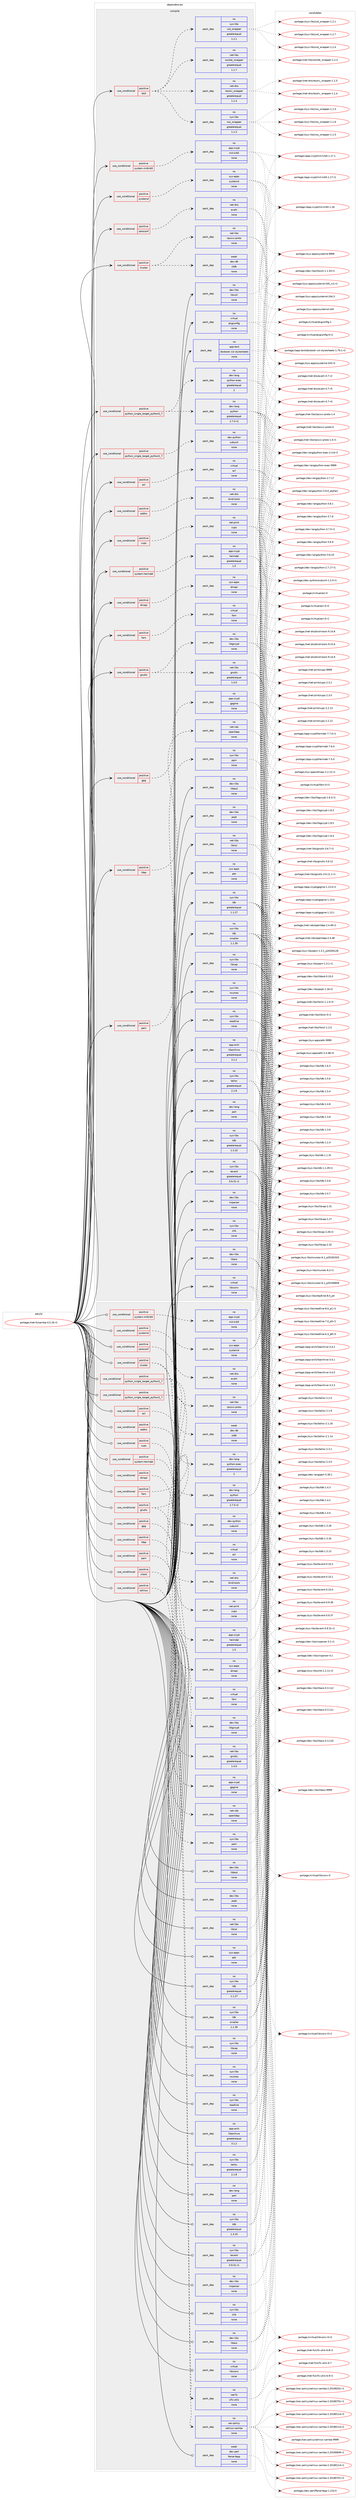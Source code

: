 digraph prolog {

# *************
# Graph options
# *************

newrank=true;
concentrate=true;
compound=true;
graph [rankdir=LR,fontname=Helvetica,fontsize=10,ranksep=1.5];#, ranksep=2.5, nodesep=0.2];
edge  [arrowhead=vee];
node  [fontname=Helvetica,fontsize=10];

# **********
# The ebuild
# **********

subgraph cluster_leftcol {
color=gray;
rank=same;
label=<<i>ebuild</i>>;
id [label="portage://net-fs/samba-4.5.16-r1", color=red, width=4, href="../net-fs/samba-4.5.16-r1.svg"];
}

# ****************
# The dependencies
# ****************

subgraph cluster_midcol {
color=gray;
label=<<i>dependencies</i>>;
subgraph cluster_compile {
fillcolor="#eeeeee";
style=filled;
label=<<i>compile</i>>;
subgraph cond31321 {
dependency143546 [label=<<TABLE BORDER="0" CELLBORDER="1" CELLSPACING="0" CELLPADDING="4"><TR><TD ROWSPAN="3" CELLPADDING="10">use_conditional</TD></TR><TR><TD>positive</TD></TR><TR><TD>acl</TD></TR></TABLE>>, shape=none, color=red];
subgraph pack109837 {
dependency143547 [label=<<TABLE BORDER="0" CELLBORDER="1" CELLSPACING="0" CELLPADDING="4" WIDTH="220"><TR><TD ROWSPAN="6" CELLPADDING="30">pack_dep</TD></TR><TR><TD WIDTH="110">no</TD></TR><TR><TD>virtual</TD></TR><TR><TD>acl</TD></TR><TR><TD>none</TD></TR><TR><TD></TD></TR></TABLE>>, shape=none, color=blue];
}
dependency143546:e -> dependency143547:w [weight=20,style="dashed",arrowhead="vee"];
}
id:e -> dependency143546:w [weight=20,style="solid",arrowhead="vee"];
subgraph cond31322 {
dependency143548 [label=<<TABLE BORDER="0" CELLBORDER="1" CELLSPACING="0" CELLPADDING="4"><TR><TD ROWSPAN="3" CELLPADDING="10">use_conditional</TD></TR><TR><TD>positive</TD></TR><TR><TD>addns</TD></TR></TABLE>>, shape=none, color=red];
subgraph pack109838 {
dependency143549 [label=<<TABLE BORDER="0" CELLBORDER="1" CELLSPACING="0" CELLPADDING="4" WIDTH="220"><TR><TD ROWSPAN="6" CELLPADDING="30">pack_dep</TD></TR><TR><TD WIDTH="110">no</TD></TR><TR><TD>net-dns</TD></TR><TR><TD>bind-tools</TD></TR><TR><TD>none</TD></TR><TR><TD></TD></TR></TABLE>>, shape=none, color=blue];
}
dependency143548:e -> dependency143549:w [weight=20,style="dashed",arrowhead="vee"];
}
id:e -> dependency143548:w [weight=20,style="solid",arrowhead="vee"];
subgraph cond31323 {
dependency143550 [label=<<TABLE BORDER="0" CELLBORDER="1" CELLSPACING="0" CELLPADDING="4"><TR><TD ROWSPAN="3" CELLPADDING="10">use_conditional</TD></TR><TR><TD>positive</TD></TR><TR><TD>cluster</TD></TR></TABLE>>, shape=none, color=red];
subgraph pack109839 {
dependency143551 [label=<<TABLE BORDER="0" CELLBORDER="1" CELLSPACING="0" CELLPADDING="4" WIDTH="220"><TR><TD ROWSPAN="6" CELLPADDING="30">pack_dep</TD></TR><TR><TD WIDTH="110">no</TD></TR><TR><TD>net-libs</TD></TR><TR><TD>rpcsvc-proto</TD></TR><TR><TD>none</TD></TR><TR><TD></TD></TR></TABLE>>, shape=none, color=blue];
}
dependency143550:e -> dependency143551:w [weight=20,style="dashed",arrowhead="vee"];
subgraph pack109840 {
dependency143552 [label=<<TABLE BORDER="0" CELLBORDER="1" CELLSPACING="0" CELLPADDING="4" WIDTH="220"><TR><TD ROWSPAN="6" CELLPADDING="30">pack_dep</TD></TR><TR><TD WIDTH="110">weak</TD></TR><TR><TD>dev-db</TD></TR><TR><TD>ctdb</TD></TR><TR><TD>none</TD></TR><TR><TD></TD></TR></TABLE>>, shape=none, color=blue];
}
dependency143550:e -> dependency143552:w [weight=20,style="dashed",arrowhead="vee"];
}
id:e -> dependency143550:w [weight=20,style="solid",arrowhead="vee"];
subgraph cond31324 {
dependency143553 [label=<<TABLE BORDER="0" CELLBORDER="1" CELLSPACING="0" CELLPADDING="4"><TR><TD ROWSPAN="3" CELLPADDING="10">use_conditional</TD></TR><TR><TD>positive</TD></TR><TR><TD>cups</TD></TR></TABLE>>, shape=none, color=red];
subgraph pack109841 {
dependency143554 [label=<<TABLE BORDER="0" CELLBORDER="1" CELLSPACING="0" CELLPADDING="4" WIDTH="220"><TR><TD ROWSPAN="6" CELLPADDING="30">pack_dep</TD></TR><TR><TD WIDTH="110">no</TD></TR><TR><TD>net-print</TD></TR><TR><TD>cups</TD></TR><TR><TD>none</TD></TR><TR><TD></TD></TR></TABLE>>, shape=none, color=blue];
}
dependency143553:e -> dependency143554:w [weight=20,style="dashed",arrowhead="vee"];
}
id:e -> dependency143553:w [weight=20,style="solid",arrowhead="vee"];
subgraph cond31325 {
dependency143555 [label=<<TABLE BORDER="0" CELLBORDER="1" CELLSPACING="0" CELLPADDING="4"><TR><TD ROWSPAN="3" CELLPADDING="10">use_conditional</TD></TR><TR><TD>positive</TD></TR><TR><TD>dmapi</TD></TR></TABLE>>, shape=none, color=red];
subgraph pack109842 {
dependency143556 [label=<<TABLE BORDER="0" CELLBORDER="1" CELLSPACING="0" CELLPADDING="4" WIDTH="220"><TR><TD ROWSPAN="6" CELLPADDING="30">pack_dep</TD></TR><TR><TD WIDTH="110">no</TD></TR><TR><TD>sys-apps</TD></TR><TR><TD>dmapi</TD></TR><TR><TD>none</TD></TR><TR><TD></TD></TR></TABLE>>, shape=none, color=blue];
}
dependency143555:e -> dependency143556:w [weight=20,style="dashed",arrowhead="vee"];
}
id:e -> dependency143555:w [weight=20,style="solid",arrowhead="vee"];
subgraph cond31326 {
dependency143557 [label=<<TABLE BORDER="0" CELLBORDER="1" CELLSPACING="0" CELLPADDING="4"><TR><TD ROWSPAN="3" CELLPADDING="10">use_conditional</TD></TR><TR><TD>positive</TD></TR><TR><TD>fam</TD></TR></TABLE>>, shape=none, color=red];
subgraph pack109843 {
dependency143558 [label=<<TABLE BORDER="0" CELLBORDER="1" CELLSPACING="0" CELLPADDING="4" WIDTH="220"><TR><TD ROWSPAN="6" CELLPADDING="30">pack_dep</TD></TR><TR><TD WIDTH="110">no</TD></TR><TR><TD>virtual</TD></TR><TR><TD>fam</TD></TR><TR><TD>none</TD></TR><TR><TD></TD></TR></TABLE>>, shape=none, color=blue];
}
dependency143557:e -> dependency143558:w [weight=20,style="dashed",arrowhead="vee"];
}
id:e -> dependency143557:w [weight=20,style="solid",arrowhead="vee"];
subgraph cond31327 {
dependency143559 [label=<<TABLE BORDER="0" CELLBORDER="1" CELLSPACING="0" CELLPADDING="4"><TR><TD ROWSPAN="3" CELLPADDING="10">use_conditional</TD></TR><TR><TD>positive</TD></TR><TR><TD>gnutls</TD></TR></TABLE>>, shape=none, color=red];
subgraph pack109844 {
dependency143560 [label=<<TABLE BORDER="0" CELLBORDER="1" CELLSPACING="0" CELLPADDING="4" WIDTH="220"><TR><TD ROWSPAN="6" CELLPADDING="30">pack_dep</TD></TR><TR><TD WIDTH="110">no</TD></TR><TR><TD>dev-libs</TD></TR><TR><TD>libgcrypt</TD></TR><TR><TD>none</TD></TR><TR><TD></TD></TR></TABLE>>, shape=none, color=blue];
}
dependency143559:e -> dependency143560:w [weight=20,style="dashed",arrowhead="vee"];
subgraph pack109845 {
dependency143561 [label=<<TABLE BORDER="0" CELLBORDER="1" CELLSPACING="0" CELLPADDING="4" WIDTH="220"><TR><TD ROWSPAN="6" CELLPADDING="30">pack_dep</TD></TR><TR><TD WIDTH="110">no</TD></TR><TR><TD>net-libs</TD></TR><TR><TD>gnutls</TD></TR><TR><TD>greaterequal</TD></TR><TR><TD>1.4.0</TD></TR></TABLE>>, shape=none, color=blue];
}
dependency143559:e -> dependency143561:w [weight=20,style="dashed",arrowhead="vee"];
}
id:e -> dependency143559:w [weight=20,style="solid",arrowhead="vee"];
subgraph cond31328 {
dependency143562 [label=<<TABLE BORDER="0" CELLBORDER="1" CELLSPACING="0" CELLPADDING="4"><TR><TD ROWSPAN="3" CELLPADDING="10">use_conditional</TD></TR><TR><TD>positive</TD></TR><TR><TD>gpg</TD></TR></TABLE>>, shape=none, color=red];
subgraph pack109846 {
dependency143563 [label=<<TABLE BORDER="0" CELLBORDER="1" CELLSPACING="0" CELLPADDING="4" WIDTH="220"><TR><TD ROWSPAN="6" CELLPADDING="30">pack_dep</TD></TR><TR><TD WIDTH="110">no</TD></TR><TR><TD>app-crypt</TD></TR><TR><TD>gpgme</TD></TR><TR><TD>none</TD></TR><TR><TD></TD></TR></TABLE>>, shape=none, color=blue];
}
dependency143562:e -> dependency143563:w [weight=20,style="dashed",arrowhead="vee"];
}
id:e -> dependency143562:w [weight=20,style="solid",arrowhead="vee"];
subgraph cond31329 {
dependency143564 [label=<<TABLE BORDER="0" CELLBORDER="1" CELLSPACING="0" CELLPADDING="4"><TR><TD ROWSPAN="3" CELLPADDING="10">use_conditional</TD></TR><TR><TD>positive</TD></TR><TR><TD>ldap</TD></TR></TABLE>>, shape=none, color=red];
subgraph pack109847 {
dependency143565 [label=<<TABLE BORDER="0" CELLBORDER="1" CELLSPACING="0" CELLPADDING="4" WIDTH="220"><TR><TD ROWSPAN="6" CELLPADDING="30">pack_dep</TD></TR><TR><TD WIDTH="110">no</TD></TR><TR><TD>net-nds</TD></TR><TR><TD>openldap</TD></TR><TR><TD>none</TD></TR><TR><TD></TD></TR></TABLE>>, shape=none, color=blue];
}
dependency143564:e -> dependency143565:w [weight=20,style="dashed",arrowhead="vee"];
}
id:e -> dependency143564:w [weight=20,style="solid",arrowhead="vee"];
subgraph cond31330 {
dependency143566 [label=<<TABLE BORDER="0" CELLBORDER="1" CELLSPACING="0" CELLPADDING="4"><TR><TD ROWSPAN="3" CELLPADDING="10">use_conditional</TD></TR><TR><TD>positive</TD></TR><TR><TD>pam</TD></TR></TABLE>>, shape=none, color=red];
subgraph pack109848 {
dependency143567 [label=<<TABLE BORDER="0" CELLBORDER="1" CELLSPACING="0" CELLPADDING="4" WIDTH="220"><TR><TD ROWSPAN="6" CELLPADDING="30">pack_dep</TD></TR><TR><TD WIDTH="110">no</TD></TR><TR><TD>sys-libs</TD></TR><TR><TD>pam</TD></TR><TR><TD>none</TD></TR><TR><TD></TD></TR></TABLE>>, shape=none, color=blue];
}
dependency143566:e -> dependency143567:w [weight=20,style="dashed",arrowhead="vee"];
}
id:e -> dependency143566:w [weight=20,style="solid",arrowhead="vee"];
subgraph cond31331 {
dependency143568 [label=<<TABLE BORDER="0" CELLBORDER="1" CELLSPACING="0" CELLPADDING="4"><TR><TD ROWSPAN="3" CELLPADDING="10">use_conditional</TD></TR><TR><TD>positive</TD></TR><TR><TD>python_single_target_python2_7</TD></TR></TABLE>>, shape=none, color=red];
subgraph pack109849 {
dependency143569 [label=<<TABLE BORDER="0" CELLBORDER="1" CELLSPACING="0" CELLPADDING="4" WIDTH="220"><TR><TD ROWSPAN="6" CELLPADDING="30">pack_dep</TD></TR><TR><TD WIDTH="110">no</TD></TR><TR><TD>dev-lang</TD></TR><TR><TD>python</TD></TR><TR><TD>greaterequal</TD></TR><TR><TD>2.7.5-r2</TD></TR></TABLE>>, shape=none, color=blue];
}
dependency143568:e -> dependency143569:w [weight=20,style="dashed",arrowhead="vee"];
subgraph pack109850 {
dependency143570 [label=<<TABLE BORDER="0" CELLBORDER="1" CELLSPACING="0" CELLPADDING="4" WIDTH="220"><TR><TD ROWSPAN="6" CELLPADDING="30">pack_dep</TD></TR><TR><TD WIDTH="110">no</TD></TR><TR><TD>dev-lang</TD></TR><TR><TD>python-exec</TD></TR><TR><TD>greaterequal</TD></TR><TR><TD>2</TD></TR></TABLE>>, shape=none, color=blue];
}
dependency143568:e -> dependency143570:w [weight=20,style="dashed",arrowhead="vee"];
}
id:e -> dependency143568:w [weight=20,style="solid",arrowhead="vee"];
subgraph cond31332 {
dependency143571 [label=<<TABLE BORDER="0" CELLBORDER="1" CELLSPACING="0" CELLPADDING="4"><TR><TD ROWSPAN="3" CELLPADDING="10">use_conditional</TD></TR><TR><TD>positive</TD></TR><TR><TD>python_single_target_python2_7</TD></TR></TABLE>>, shape=none, color=red];
subgraph pack109851 {
dependency143572 [label=<<TABLE BORDER="0" CELLBORDER="1" CELLSPACING="0" CELLPADDING="4" WIDTH="220"><TR><TD ROWSPAN="6" CELLPADDING="30">pack_dep</TD></TR><TR><TD WIDTH="110">no</TD></TR><TR><TD>dev-python</TD></TR><TR><TD>subunit</TD></TR><TR><TD>none</TD></TR><TR><TD></TD></TR></TABLE>>, shape=none, color=blue];
}
dependency143571:e -> dependency143572:w [weight=20,style="dashed",arrowhead="vee"];
}
id:e -> dependency143571:w [weight=20,style="solid",arrowhead="vee"];
subgraph cond31333 {
dependency143573 [label=<<TABLE BORDER="0" CELLBORDER="1" CELLSPACING="0" CELLPADDING="4"><TR><TD ROWSPAN="3" CELLPADDING="10">use_conditional</TD></TR><TR><TD>positive</TD></TR><TR><TD>system-heimdal</TD></TR></TABLE>>, shape=none, color=red];
subgraph pack109852 {
dependency143574 [label=<<TABLE BORDER="0" CELLBORDER="1" CELLSPACING="0" CELLPADDING="4" WIDTH="220"><TR><TD ROWSPAN="6" CELLPADDING="30">pack_dep</TD></TR><TR><TD WIDTH="110">no</TD></TR><TR><TD>app-crypt</TD></TR><TR><TD>heimdal</TD></TR><TR><TD>greaterequal</TD></TR><TR><TD>1.5</TD></TR></TABLE>>, shape=none, color=blue];
}
dependency143573:e -> dependency143574:w [weight=20,style="dashed",arrowhead="vee"];
}
id:e -> dependency143573:w [weight=20,style="solid",arrowhead="vee"];
subgraph cond31334 {
dependency143575 [label=<<TABLE BORDER="0" CELLBORDER="1" CELLSPACING="0" CELLPADDING="4"><TR><TD ROWSPAN="3" CELLPADDING="10">use_conditional</TD></TR><TR><TD>positive</TD></TR><TR><TD>system-mitkrb5</TD></TR></TABLE>>, shape=none, color=red];
subgraph pack109853 {
dependency143576 [label=<<TABLE BORDER="0" CELLBORDER="1" CELLSPACING="0" CELLPADDING="4" WIDTH="220"><TR><TD ROWSPAN="6" CELLPADDING="30">pack_dep</TD></TR><TR><TD WIDTH="110">no</TD></TR><TR><TD>app-crypt</TD></TR><TR><TD>mit-krb5</TD></TR><TR><TD>none</TD></TR><TR><TD></TD></TR></TABLE>>, shape=none, color=blue];
}
dependency143575:e -> dependency143576:w [weight=20,style="dashed",arrowhead="vee"];
}
id:e -> dependency143575:w [weight=20,style="solid",arrowhead="vee"];
subgraph cond31335 {
dependency143577 [label=<<TABLE BORDER="0" CELLBORDER="1" CELLSPACING="0" CELLPADDING="4"><TR><TD ROWSPAN="3" CELLPADDING="10">use_conditional</TD></TR><TR><TD>positive</TD></TR><TR><TD>systemd</TD></TR></TABLE>>, shape=none, color=red];
subgraph pack109854 {
dependency143578 [label=<<TABLE BORDER="0" CELLBORDER="1" CELLSPACING="0" CELLPADDING="4" WIDTH="220"><TR><TD ROWSPAN="6" CELLPADDING="30">pack_dep</TD></TR><TR><TD WIDTH="110">no</TD></TR><TR><TD>sys-apps</TD></TR><TR><TD>systemd</TD></TR><TR><TD>none</TD></TR><TR><TD></TD></TR></TABLE>>, shape=none, color=blue];
}
dependency143577:e -> dependency143578:w [weight=20,style="dashed",arrowhead="vee"];
}
id:e -> dependency143577:w [weight=20,style="solid",arrowhead="vee"];
subgraph cond31336 {
dependency143579 [label=<<TABLE BORDER="0" CELLBORDER="1" CELLSPACING="0" CELLPADDING="4"><TR><TD ROWSPAN="3" CELLPADDING="10">use_conditional</TD></TR><TR><TD>positive</TD></TR><TR><TD>test</TD></TR></TABLE>>, shape=none, color=red];
subgraph pack109855 {
dependency143580 [label=<<TABLE BORDER="0" CELLBORDER="1" CELLSPACING="0" CELLPADDING="4" WIDTH="220"><TR><TD ROWSPAN="6" CELLPADDING="30">pack_dep</TD></TR><TR><TD WIDTH="110">no</TD></TR><TR><TD>sys-libs</TD></TR><TR><TD>nss_wrapper</TD></TR><TR><TD>greaterequal</TD></TR><TR><TD>1.1.3</TD></TR></TABLE>>, shape=none, color=blue];
}
dependency143579:e -> dependency143580:w [weight=20,style="dashed",arrowhead="vee"];
subgraph pack109856 {
dependency143581 [label=<<TABLE BORDER="0" CELLBORDER="1" CELLSPACING="0" CELLPADDING="4" WIDTH="220"><TR><TD ROWSPAN="6" CELLPADDING="30">pack_dep</TD></TR><TR><TD WIDTH="110">no</TD></TR><TR><TD>net-dns</TD></TR><TR><TD>resolv_wrapper</TD></TR><TR><TD>greaterequal</TD></TR><TR><TD>1.1.4</TD></TR></TABLE>>, shape=none, color=blue];
}
dependency143579:e -> dependency143581:w [weight=20,style="dashed",arrowhead="vee"];
subgraph pack109857 {
dependency143582 [label=<<TABLE BORDER="0" CELLBORDER="1" CELLSPACING="0" CELLPADDING="4" WIDTH="220"><TR><TD ROWSPAN="6" CELLPADDING="30">pack_dep</TD></TR><TR><TD WIDTH="110">no</TD></TR><TR><TD>net-libs</TD></TR><TR><TD>socket_wrapper</TD></TR><TR><TD>greaterequal</TD></TR><TR><TD>1.1.7</TD></TR></TABLE>>, shape=none, color=blue];
}
dependency143579:e -> dependency143582:w [weight=20,style="dashed",arrowhead="vee"];
subgraph pack109858 {
dependency143583 [label=<<TABLE BORDER="0" CELLBORDER="1" CELLSPACING="0" CELLPADDING="4" WIDTH="220"><TR><TD ROWSPAN="6" CELLPADDING="30">pack_dep</TD></TR><TR><TD WIDTH="110">no</TD></TR><TR><TD>sys-libs</TD></TR><TR><TD>uid_wrapper</TD></TR><TR><TD>greaterequal</TD></TR><TR><TD>1.2.1</TD></TR></TABLE>>, shape=none, color=blue];
}
dependency143579:e -> dependency143583:w [weight=20,style="dashed",arrowhead="vee"];
}
id:e -> dependency143579:w [weight=20,style="solid",arrowhead="vee"];
subgraph cond31337 {
dependency143584 [label=<<TABLE BORDER="0" CELLBORDER="1" CELLSPACING="0" CELLPADDING="4"><TR><TD ROWSPAN="3" CELLPADDING="10">use_conditional</TD></TR><TR><TD>positive</TD></TR><TR><TD>zeroconf</TD></TR></TABLE>>, shape=none, color=red];
subgraph pack109859 {
dependency143585 [label=<<TABLE BORDER="0" CELLBORDER="1" CELLSPACING="0" CELLPADDING="4" WIDTH="220"><TR><TD ROWSPAN="6" CELLPADDING="30">pack_dep</TD></TR><TR><TD WIDTH="110">no</TD></TR><TR><TD>net-dns</TD></TR><TR><TD>avahi</TD></TR><TR><TD>none</TD></TR><TR><TD></TD></TR></TABLE>>, shape=none, color=blue];
}
dependency143584:e -> dependency143585:w [weight=20,style="dashed",arrowhead="vee"];
}
id:e -> dependency143584:w [weight=20,style="solid",arrowhead="vee"];
subgraph pack109860 {
dependency143586 [label=<<TABLE BORDER="0" CELLBORDER="1" CELLSPACING="0" CELLPADDING="4" WIDTH="220"><TR><TD ROWSPAN="6" CELLPADDING="30">pack_dep</TD></TR><TR><TD WIDTH="110">no</TD></TR><TR><TD>app-arch</TD></TR><TR><TD>libarchive</TD></TR><TR><TD>greaterequal</TD></TR><TR><TD>3.1.2</TD></TR></TABLE>>, shape=none, color=blue];
}
id:e -> dependency143586:w [weight=20,style="solid",arrowhead="vee"];
subgraph pack109861 {
dependency143587 [label=<<TABLE BORDER="0" CELLBORDER="1" CELLSPACING="0" CELLPADDING="4" WIDTH="220"><TR><TD ROWSPAN="6" CELLPADDING="30">pack_dep</TD></TR><TR><TD WIDTH="110">no</TD></TR><TR><TD>app-text</TD></TR><TR><TD>docbook-xsl-stylesheets</TD></TR><TR><TD>none</TD></TR><TR><TD></TD></TR></TABLE>>, shape=none, color=blue];
}
id:e -> dependency143587:w [weight=20,style="solid",arrowhead="vee"];
subgraph pack109862 {
dependency143588 [label=<<TABLE BORDER="0" CELLBORDER="1" CELLSPACING="0" CELLPADDING="4" WIDTH="220"><TR><TD ROWSPAN="6" CELLPADDING="30">pack_dep</TD></TR><TR><TD WIDTH="110">no</TD></TR><TR><TD>dev-lang</TD></TR><TR><TD>perl</TD></TR><TR><TD>none</TD></TR><TR><TD></TD></TR></TABLE>>, shape=none, color=blue];
}
id:e -> dependency143588:w [weight=20,style="solid",arrowhead="vee"];
subgraph pack109863 {
dependency143589 [label=<<TABLE BORDER="0" CELLBORDER="1" CELLSPACING="0" CELLPADDING="4" WIDTH="220"><TR><TD ROWSPAN="6" CELLPADDING="30">pack_dep</TD></TR><TR><TD WIDTH="110">no</TD></TR><TR><TD>dev-libs</TD></TR><TR><TD>iniparser</TD></TR><TR><TD>none</TD></TR><TR><TD></TD></TR></TABLE>>, shape=none, color=blue];
}
id:e -> dependency143589:w [weight=20,style="solid",arrowhead="vee"];
subgraph pack109864 {
dependency143590 [label=<<TABLE BORDER="0" CELLBORDER="1" CELLSPACING="0" CELLPADDING="4" WIDTH="220"><TR><TD ROWSPAN="6" CELLPADDING="30">pack_dep</TD></TR><TR><TD WIDTH="110">no</TD></TR><TR><TD>dev-libs</TD></TR><TR><TD>libaio</TD></TR><TR><TD>none</TD></TR><TR><TD></TD></TR></TABLE>>, shape=none, color=blue];
}
id:e -> dependency143590:w [weight=20,style="solid",arrowhead="vee"];
subgraph pack109865 {
dependency143591 [label=<<TABLE BORDER="0" CELLBORDER="1" CELLSPACING="0" CELLPADDING="4" WIDTH="220"><TR><TD ROWSPAN="6" CELLPADDING="30">pack_dep</TD></TR><TR><TD WIDTH="110">no</TD></TR><TR><TD>dev-libs</TD></TR><TR><TD>libbsd</TD></TR><TR><TD>none</TD></TR><TR><TD></TD></TR></TABLE>>, shape=none, color=blue];
}
id:e -> dependency143591:w [weight=20,style="solid",arrowhead="vee"];
subgraph pack109866 {
dependency143592 [label=<<TABLE BORDER="0" CELLBORDER="1" CELLSPACING="0" CELLPADDING="4" WIDTH="220"><TR><TD ROWSPAN="6" CELLPADDING="30">pack_dep</TD></TR><TR><TD WIDTH="110">no</TD></TR><TR><TD>dev-libs</TD></TR><TR><TD>libxslt</TD></TR><TR><TD>none</TD></TR><TR><TD></TD></TR></TABLE>>, shape=none, color=blue];
}
id:e -> dependency143592:w [weight=20,style="solid",arrowhead="vee"];
subgraph pack109867 {
dependency143593 [label=<<TABLE BORDER="0" CELLBORDER="1" CELLSPACING="0" CELLPADDING="4" WIDTH="220"><TR><TD ROWSPAN="6" CELLPADDING="30">pack_dep</TD></TR><TR><TD WIDTH="110">no</TD></TR><TR><TD>dev-libs</TD></TR><TR><TD>popt</TD></TR><TR><TD>none</TD></TR><TR><TD></TD></TR></TABLE>>, shape=none, color=blue];
}
id:e -> dependency143593:w [weight=20,style="solid",arrowhead="vee"];
subgraph pack109868 {
dependency143594 [label=<<TABLE BORDER="0" CELLBORDER="1" CELLSPACING="0" CELLPADDING="4" WIDTH="220"><TR><TD ROWSPAN="6" CELLPADDING="30">pack_dep</TD></TR><TR><TD WIDTH="110">no</TD></TR><TR><TD>net-libs</TD></TR><TR><TD>libnsl</TD></TR><TR><TD>none</TD></TR><TR><TD></TD></TR></TABLE>>, shape=none, color=blue];
}
id:e -> dependency143594:w [weight=20,style="solid",arrowhead="vee"];
subgraph pack109869 {
dependency143595 [label=<<TABLE BORDER="0" CELLBORDER="1" CELLSPACING="0" CELLPADDING="4" WIDTH="220"><TR><TD ROWSPAN="6" CELLPADDING="30">pack_dep</TD></TR><TR><TD WIDTH="110">no</TD></TR><TR><TD>sys-apps</TD></TR><TR><TD>attr</TD></TR><TR><TD>none</TD></TR><TR><TD></TD></TR></TABLE>>, shape=none, color=blue];
}
id:e -> dependency143595:w [weight=20,style="solid",arrowhead="vee"];
subgraph pack109870 {
dependency143596 [label=<<TABLE BORDER="0" CELLBORDER="1" CELLSPACING="0" CELLPADDING="4" WIDTH="220"><TR><TD ROWSPAN="6" CELLPADDING="30">pack_dep</TD></TR><TR><TD WIDTH="110">no</TD></TR><TR><TD>sys-libs</TD></TR><TR><TD>ldb</TD></TR><TR><TD>greaterequal</TD></TR><TR><TD>1.1.27</TD></TR></TABLE>>, shape=none, color=blue];
}
id:e -> dependency143596:w [weight=20,style="solid",arrowhead="vee"];
subgraph pack109871 {
dependency143597 [label=<<TABLE BORDER="0" CELLBORDER="1" CELLSPACING="0" CELLPADDING="4" WIDTH="220"><TR><TD ROWSPAN="6" CELLPADDING="30">pack_dep</TD></TR><TR><TD WIDTH="110">no</TD></TR><TR><TD>sys-libs</TD></TR><TR><TD>ldb</TD></TR><TR><TD>smaller</TD></TR><TR><TD>1.1.30</TD></TR></TABLE>>, shape=none, color=blue];
}
id:e -> dependency143597:w [weight=20,style="solid",arrowhead="vee"];
subgraph pack109872 {
dependency143598 [label=<<TABLE BORDER="0" CELLBORDER="1" CELLSPACING="0" CELLPADDING="4" WIDTH="220"><TR><TD ROWSPAN="6" CELLPADDING="30">pack_dep</TD></TR><TR><TD WIDTH="110">no</TD></TR><TR><TD>sys-libs</TD></TR><TR><TD>libcap</TD></TR><TR><TD>none</TD></TR><TR><TD></TD></TR></TABLE>>, shape=none, color=blue];
}
id:e -> dependency143598:w [weight=20,style="solid",arrowhead="vee"];
subgraph pack109873 {
dependency143599 [label=<<TABLE BORDER="0" CELLBORDER="1" CELLSPACING="0" CELLPADDING="4" WIDTH="220"><TR><TD ROWSPAN="6" CELLPADDING="30">pack_dep</TD></TR><TR><TD WIDTH="110">no</TD></TR><TR><TD>sys-libs</TD></TR><TR><TD>ncurses</TD></TR><TR><TD>none</TD></TR><TR><TD></TD></TR></TABLE>>, shape=none, color=blue];
}
id:e -> dependency143599:w [weight=20,style="solid",arrowhead="vee"];
subgraph pack109874 {
dependency143600 [label=<<TABLE BORDER="0" CELLBORDER="1" CELLSPACING="0" CELLPADDING="4" WIDTH="220"><TR><TD ROWSPAN="6" CELLPADDING="30">pack_dep</TD></TR><TR><TD WIDTH="110">no</TD></TR><TR><TD>sys-libs</TD></TR><TR><TD>readline</TD></TR><TR><TD>none</TD></TR><TR><TD></TD></TR></TABLE>>, shape=none, color=blue];
}
id:e -> dependency143600:w [weight=20,style="solid",arrowhead="vee"];
subgraph pack109875 {
dependency143601 [label=<<TABLE BORDER="0" CELLBORDER="1" CELLSPACING="0" CELLPADDING="4" WIDTH="220"><TR><TD ROWSPAN="6" CELLPADDING="30">pack_dep</TD></TR><TR><TD WIDTH="110">no</TD></TR><TR><TD>sys-libs</TD></TR><TR><TD>talloc</TD></TR><TR><TD>greaterequal</TD></TR><TR><TD>2.1.8</TD></TR></TABLE>>, shape=none, color=blue];
}
id:e -> dependency143601:w [weight=20,style="solid",arrowhead="vee"];
subgraph pack109876 {
dependency143602 [label=<<TABLE BORDER="0" CELLBORDER="1" CELLSPACING="0" CELLPADDING="4" WIDTH="220"><TR><TD ROWSPAN="6" CELLPADDING="30">pack_dep</TD></TR><TR><TD WIDTH="110">no</TD></TR><TR><TD>sys-libs</TD></TR><TR><TD>tdb</TD></TR><TR><TD>greaterequal</TD></TR><TR><TD>1.3.10</TD></TR></TABLE>>, shape=none, color=blue];
}
id:e -> dependency143602:w [weight=20,style="solid",arrowhead="vee"];
subgraph pack109877 {
dependency143603 [label=<<TABLE BORDER="0" CELLBORDER="1" CELLSPACING="0" CELLPADDING="4" WIDTH="220"><TR><TD ROWSPAN="6" CELLPADDING="30">pack_dep</TD></TR><TR><TD WIDTH="110">no</TD></TR><TR><TD>sys-libs</TD></TR><TR><TD>tevent</TD></TR><TR><TD>greaterequal</TD></TR><TR><TD>0.9.31-r1</TD></TR></TABLE>>, shape=none, color=blue];
}
id:e -> dependency143603:w [weight=20,style="solid",arrowhead="vee"];
subgraph pack109878 {
dependency143604 [label=<<TABLE BORDER="0" CELLBORDER="1" CELLSPACING="0" CELLPADDING="4" WIDTH="220"><TR><TD ROWSPAN="6" CELLPADDING="30">pack_dep</TD></TR><TR><TD WIDTH="110">no</TD></TR><TR><TD>sys-libs</TD></TR><TR><TD>zlib</TD></TR><TR><TD>none</TD></TR><TR><TD></TD></TR></TABLE>>, shape=none, color=blue];
}
id:e -> dependency143604:w [weight=20,style="solid",arrowhead="vee"];
subgraph pack109879 {
dependency143605 [label=<<TABLE BORDER="0" CELLBORDER="1" CELLSPACING="0" CELLPADDING="4" WIDTH="220"><TR><TD ROWSPAN="6" CELLPADDING="30">pack_dep</TD></TR><TR><TD WIDTH="110">no</TD></TR><TR><TD>virtual</TD></TR><TR><TD>libiconv</TD></TR><TR><TD>none</TD></TR><TR><TD></TD></TR></TABLE>>, shape=none, color=blue];
}
id:e -> dependency143605:w [weight=20,style="solid",arrowhead="vee"];
subgraph pack109880 {
dependency143606 [label=<<TABLE BORDER="0" CELLBORDER="1" CELLSPACING="0" CELLPADDING="4" WIDTH="220"><TR><TD ROWSPAN="6" CELLPADDING="30">pack_dep</TD></TR><TR><TD WIDTH="110">no</TD></TR><TR><TD>virtual</TD></TR><TR><TD>pkgconfig</TD></TR><TR><TD>none</TD></TR><TR><TD></TD></TR></TABLE>>, shape=none, color=blue];
}
id:e -> dependency143606:w [weight=20,style="solid",arrowhead="vee"];
}
subgraph cluster_compileandrun {
fillcolor="#eeeeee";
style=filled;
label=<<i>compile and run</i>>;
}
subgraph cluster_run {
fillcolor="#eeeeee";
style=filled;
label=<<i>run</i>>;
subgraph cond31338 {
dependency143607 [label=<<TABLE BORDER="0" CELLBORDER="1" CELLSPACING="0" CELLPADDING="4"><TR><TD ROWSPAN="3" CELLPADDING="10">use_conditional</TD></TR><TR><TD>positive</TD></TR><TR><TD>acl</TD></TR></TABLE>>, shape=none, color=red];
subgraph pack109881 {
dependency143608 [label=<<TABLE BORDER="0" CELLBORDER="1" CELLSPACING="0" CELLPADDING="4" WIDTH="220"><TR><TD ROWSPAN="6" CELLPADDING="30">pack_dep</TD></TR><TR><TD WIDTH="110">no</TD></TR><TR><TD>virtual</TD></TR><TR><TD>acl</TD></TR><TR><TD>none</TD></TR><TR><TD></TD></TR></TABLE>>, shape=none, color=blue];
}
dependency143607:e -> dependency143608:w [weight=20,style="dashed",arrowhead="vee"];
}
id:e -> dependency143607:w [weight=20,style="solid",arrowhead="odot"];
subgraph cond31339 {
dependency143609 [label=<<TABLE BORDER="0" CELLBORDER="1" CELLSPACING="0" CELLPADDING="4"><TR><TD ROWSPAN="3" CELLPADDING="10">use_conditional</TD></TR><TR><TD>positive</TD></TR><TR><TD>addns</TD></TR></TABLE>>, shape=none, color=red];
subgraph pack109882 {
dependency143610 [label=<<TABLE BORDER="0" CELLBORDER="1" CELLSPACING="0" CELLPADDING="4" WIDTH="220"><TR><TD ROWSPAN="6" CELLPADDING="30">pack_dep</TD></TR><TR><TD WIDTH="110">no</TD></TR><TR><TD>net-dns</TD></TR><TR><TD>bind-tools</TD></TR><TR><TD>none</TD></TR><TR><TD></TD></TR></TABLE>>, shape=none, color=blue];
}
dependency143609:e -> dependency143610:w [weight=20,style="dashed",arrowhead="vee"];
}
id:e -> dependency143609:w [weight=20,style="solid",arrowhead="odot"];
subgraph cond31340 {
dependency143611 [label=<<TABLE BORDER="0" CELLBORDER="1" CELLSPACING="0" CELLPADDING="4"><TR><TD ROWSPAN="3" CELLPADDING="10">use_conditional</TD></TR><TR><TD>positive</TD></TR><TR><TD>client</TD></TR></TABLE>>, shape=none, color=red];
subgraph pack109883 {
dependency143612 [label=<<TABLE BORDER="0" CELLBORDER="1" CELLSPACING="0" CELLPADDING="4" WIDTH="220"><TR><TD ROWSPAN="6" CELLPADDING="30">pack_dep</TD></TR><TR><TD WIDTH="110">no</TD></TR><TR><TD>net-fs</TD></TR><TR><TD>cifs-utils</TD></TR><TR><TD>none</TD></TR><TR><TD></TD></TR></TABLE>>, shape=none, color=blue];
}
dependency143611:e -> dependency143612:w [weight=20,style="dashed",arrowhead="vee"];
}
id:e -> dependency143611:w [weight=20,style="solid",arrowhead="odot"];
subgraph cond31341 {
dependency143613 [label=<<TABLE BORDER="0" CELLBORDER="1" CELLSPACING="0" CELLPADDING="4"><TR><TD ROWSPAN="3" CELLPADDING="10">use_conditional</TD></TR><TR><TD>positive</TD></TR><TR><TD>cluster</TD></TR></TABLE>>, shape=none, color=red];
subgraph pack109884 {
dependency143614 [label=<<TABLE BORDER="0" CELLBORDER="1" CELLSPACING="0" CELLPADDING="4" WIDTH="220"><TR><TD ROWSPAN="6" CELLPADDING="30">pack_dep</TD></TR><TR><TD WIDTH="110">no</TD></TR><TR><TD>net-libs</TD></TR><TR><TD>rpcsvc-proto</TD></TR><TR><TD>none</TD></TR><TR><TD></TD></TR></TABLE>>, shape=none, color=blue];
}
dependency143613:e -> dependency143614:w [weight=20,style="dashed",arrowhead="vee"];
subgraph pack109885 {
dependency143615 [label=<<TABLE BORDER="0" CELLBORDER="1" CELLSPACING="0" CELLPADDING="4" WIDTH="220"><TR><TD ROWSPAN="6" CELLPADDING="30">pack_dep</TD></TR><TR><TD WIDTH="110">weak</TD></TR><TR><TD>dev-db</TD></TR><TR><TD>ctdb</TD></TR><TR><TD>none</TD></TR><TR><TD></TD></TR></TABLE>>, shape=none, color=blue];
}
dependency143613:e -> dependency143615:w [weight=20,style="dashed",arrowhead="vee"];
}
id:e -> dependency143613:w [weight=20,style="solid",arrowhead="odot"];
subgraph cond31342 {
dependency143616 [label=<<TABLE BORDER="0" CELLBORDER="1" CELLSPACING="0" CELLPADDING="4"><TR><TD ROWSPAN="3" CELLPADDING="10">use_conditional</TD></TR><TR><TD>positive</TD></TR><TR><TD>cups</TD></TR></TABLE>>, shape=none, color=red];
subgraph pack109886 {
dependency143617 [label=<<TABLE BORDER="0" CELLBORDER="1" CELLSPACING="0" CELLPADDING="4" WIDTH="220"><TR><TD ROWSPAN="6" CELLPADDING="30">pack_dep</TD></TR><TR><TD WIDTH="110">no</TD></TR><TR><TD>net-print</TD></TR><TR><TD>cups</TD></TR><TR><TD>none</TD></TR><TR><TD></TD></TR></TABLE>>, shape=none, color=blue];
}
dependency143616:e -> dependency143617:w [weight=20,style="dashed",arrowhead="vee"];
}
id:e -> dependency143616:w [weight=20,style="solid",arrowhead="odot"];
subgraph cond31343 {
dependency143618 [label=<<TABLE BORDER="0" CELLBORDER="1" CELLSPACING="0" CELLPADDING="4"><TR><TD ROWSPAN="3" CELLPADDING="10">use_conditional</TD></TR><TR><TD>positive</TD></TR><TR><TD>dmapi</TD></TR></TABLE>>, shape=none, color=red];
subgraph pack109887 {
dependency143619 [label=<<TABLE BORDER="0" CELLBORDER="1" CELLSPACING="0" CELLPADDING="4" WIDTH="220"><TR><TD ROWSPAN="6" CELLPADDING="30">pack_dep</TD></TR><TR><TD WIDTH="110">no</TD></TR><TR><TD>sys-apps</TD></TR><TR><TD>dmapi</TD></TR><TR><TD>none</TD></TR><TR><TD></TD></TR></TABLE>>, shape=none, color=blue];
}
dependency143618:e -> dependency143619:w [weight=20,style="dashed",arrowhead="vee"];
}
id:e -> dependency143618:w [weight=20,style="solid",arrowhead="odot"];
subgraph cond31344 {
dependency143620 [label=<<TABLE BORDER="0" CELLBORDER="1" CELLSPACING="0" CELLPADDING="4"><TR><TD ROWSPAN="3" CELLPADDING="10">use_conditional</TD></TR><TR><TD>positive</TD></TR><TR><TD>fam</TD></TR></TABLE>>, shape=none, color=red];
subgraph pack109888 {
dependency143621 [label=<<TABLE BORDER="0" CELLBORDER="1" CELLSPACING="0" CELLPADDING="4" WIDTH="220"><TR><TD ROWSPAN="6" CELLPADDING="30">pack_dep</TD></TR><TR><TD WIDTH="110">no</TD></TR><TR><TD>virtual</TD></TR><TR><TD>fam</TD></TR><TR><TD>none</TD></TR><TR><TD></TD></TR></TABLE>>, shape=none, color=blue];
}
dependency143620:e -> dependency143621:w [weight=20,style="dashed",arrowhead="vee"];
}
id:e -> dependency143620:w [weight=20,style="solid",arrowhead="odot"];
subgraph cond31345 {
dependency143622 [label=<<TABLE BORDER="0" CELLBORDER="1" CELLSPACING="0" CELLPADDING="4"><TR><TD ROWSPAN="3" CELLPADDING="10">use_conditional</TD></TR><TR><TD>positive</TD></TR><TR><TD>gnutls</TD></TR></TABLE>>, shape=none, color=red];
subgraph pack109889 {
dependency143623 [label=<<TABLE BORDER="0" CELLBORDER="1" CELLSPACING="0" CELLPADDING="4" WIDTH="220"><TR><TD ROWSPAN="6" CELLPADDING="30">pack_dep</TD></TR><TR><TD WIDTH="110">no</TD></TR><TR><TD>dev-libs</TD></TR><TR><TD>libgcrypt</TD></TR><TR><TD>none</TD></TR><TR><TD></TD></TR></TABLE>>, shape=none, color=blue];
}
dependency143622:e -> dependency143623:w [weight=20,style="dashed",arrowhead="vee"];
subgraph pack109890 {
dependency143624 [label=<<TABLE BORDER="0" CELLBORDER="1" CELLSPACING="0" CELLPADDING="4" WIDTH="220"><TR><TD ROWSPAN="6" CELLPADDING="30">pack_dep</TD></TR><TR><TD WIDTH="110">no</TD></TR><TR><TD>net-libs</TD></TR><TR><TD>gnutls</TD></TR><TR><TD>greaterequal</TD></TR><TR><TD>1.4.0</TD></TR></TABLE>>, shape=none, color=blue];
}
dependency143622:e -> dependency143624:w [weight=20,style="dashed",arrowhead="vee"];
}
id:e -> dependency143622:w [weight=20,style="solid",arrowhead="odot"];
subgraph cond31346 {
dependency143625 [label=<<TABLE BORDER="0" CELLBORDER="1" CELLSPACING="0" CELLPADDING="4"><TR><TD ROWSPAN="3" CELLPADDING="10">use_conditional</TD></TR><TR><TD>positive</TD></TR><TR><TD>gpg</TD></TR></TABLE>>, shape=none, color=red];
subgraph pack109891 {
dependency143626 [label=<<TABLE BORDER="0" CELLBORDER="1" CELLSPACING="0" CELLPADDING="4" WIDTH="220"><TR><TD ROWSPAN="6" CELLPADDING="30">pack_dep</TD></TR><TR><TD WIDTH="110">no</TD></TR><TR><TD>app-crypt</TD></TR><TR><TD>gpgme</TD></TR><TR><TD>none</TD></TR><TR><TD></TD></TR></TABLE>>, shape=none, color=blue];
}
dependency143625:e -> dependency143626:w [weight=20,style="dashed",arrowhead="vee"];
}
id:e -> dependency143625:w [weight=20,style="solid",arrowhead="odot"];
subgraph cond31347 {
dependency143627 [label=<<TABLE BORDER="0" CELLBORDER="1" CELLSPACING="0" CELLPADDING="4"><TR><TD ROWSPAN="3" CELLPADDING="10">use_conditional</TD></TR><TR><TD>positive</TD></TR><TR><TD>ldap</TD></TR></TABLE>>, shape=none, color=red];
subgraph pack109892 {
dependency143628 [label=<<TABLE BORDER="0" CELLBORDER="1" CELLSPACING="0" CELLPADDING="4" WIDTH="220"><TR><TD ROWSPAN="6" CELLPADDING="30">pack_dep</TD></TR><TR><TD WIDTH="110">no</TD></TR><TR><TD>net-nds</TD></TR><TR><TD>openldap</TD></TR><TR><TD>none</TD></TR><TR><TD></TD></TR></TABLE>>, shape=none, color=blue];
}
dependency143627:e -> dependency143628:w [weight=20,style="dashed",arrowhead="vee"];
}
id:e -> dependency143627:w [weight=20,style="solid",arrowhead="odot"];
subgraph cond31348 {
dependency143629 [label=<<TABLE BORDER="0" CELLBORDER="1" CELLSPACING="0" CELLPADDING="4"><TR><TD ROWSPAN="3" CELLPADDING="10">use_conditional</TD></TR><TR><TD>positive</TD></TR><TR><TD>pam</TD></TR></TABLE>>, shape=none, color=red];
subgraph pack109893 {
dependency143630 [label=<<TABLE BORDER="0" CELLBORDER="1" CELLSPACING="0" CELLPADDING="4" WIDTH="220"><TR><TD ROWSPAN="6" CELLPADDING="30">pack_dep</TD></TR><TR><TD WIDTH="110">no</TD></TR><TR><TD>sys-libs</TD></TR><TR><TD>pam</TD></TR><TR><TD>none</TD></TR><TR><TD></TD></TR></TABLE>>, shape=none, color=blue];
}
dependency143629:e -> dependency143630:w [weight=20,style="dashed",arrowhead="vee"];
}
id:e -> dependency143629:w [weight=20,style="solid",arrowhead="odot"];
subgraph cond31349 {
dependency143631 [label=<<TABLE BORDER="0" CELLBORDER="1" CELLSPACING="0" CELLPADDING="4"><TR><TD ROWSPAN="3" CELLPADDING="10">use_conditional</TD></TR><TR><TD>positive</TD></TR><TR><TD>python_single_target_python2_7</TD></TR></TABLE>>, shape=none, color=red];
subgraph pack109894 {
dependency143632 [label=<<TABLE BORDER="0" CELLBORDER="1" CELLSPACING="0" CELLPADDING="4" WIDTH="220"><TR><TD ROWSPAN="6" CELLPADDING="30">pack_dep</TD></TR><TR><TD WIDTH="110">no</TD></TR><TR><TD>dev-lang</TD></TR><TR><TD>python</TD></TR><TR><TD>greaterequal</TD></TR><TR><TD>2.7.5-r2</TD></TR></TABLE>>, shape=none, color=blue];
}
dependency143631:e -> dependency143632:w [weight=20,style="dashed",arrowhead="vee"];
subgraph pack109895 {
dependency143633 [label=<<TABLE BORDER="0" CELLBORDER="1" CELLSPACING="0" CELLPADDING="4" WIDTH="220"><TR><TD ROWSPAN="6" CELLPADDING="30">pack_dep</TD></TR><TR><TD WIDTH="110">no</TD></TR><TR><TD>dev-lang</TD></TR><TR><TD>python-exec</TD></TR><TR><TD>greaterequal</TD></TR><TR><TD>2</TD></TR></TABLE>>, shape=none, color=blue];
}
dependency143631:e -> dependency143633:w [weight=20,style="dashed",arrowhead="vee"];
}
id:e -> dependency143631:w [weight=20,style="solid",arrowhead="odot"];
subgraph cond31350 {
dependency143634 [label=<<TABLE BORDER="0" CELLBORDER="1" CELLSPACING="0" CELLPADDING="4"><TR><TD ROWSPAN="3" CELLPADDING="10">use_conditional</TD></TR><TR><TD>positive</TD></TR><TR><TD>python_single_target_python2_7</TD></TR></TABLE>>, shape=none, color=red];
subgraph pack109896 {
dependency143635 [label=<<TABLE BORDER="0" CELLBORDER="1" CELLSPACING="0" CELLPADDING="4" WIDTH="220"><TR><TD ROWSPAN="6" CELLPADDING="30">pack_dep</TD></TR><TR><TD WIDTH="110">no</TD></TR><TR><TD>dev-python</TD></TR><TR><TD>subunit</TD></TR><TR><TD>none</TD></TR><TR><TD></TD></TR></TABLE>>, shape=none, color=blue];
}
dependency143634:e -> dependency143635:w [weight=20,style="dashed",arrowhead="vee"];
}
id:e -> dependency143634:w [weight=20,style="solid",arrowhead="odot"];
subgraph cond31351 {
dependency143636 [label=<<TABLE BORDER="0" CELLBORDER="1" CELLSPACING="0" CELLPADDING="4"><TR><TD ROWSPAN="3" CELLPADDING="10">use_conditional</TD></TR><TR><TD>positive</TD></TR><TR><TD>selinux</TD></TR></TABLE>>, shape=none, color=red];
subgraph pack109897 {
dependency143637 [label=<<TABLE BORDER="0" CELLBORDER="1" CELLSPACING="0" CELLPADDING="4" WIDTH="220"><TR><TD ROWSPAN="6" CELLPADDING="30">pack_dep</TD></TR><TR><TD WIDTH="110">no</TD></TR><TR><TD>sec-policy</TD></TR><TR><TD>selinux-samba</TD></TR><TR><TD>none</TD></TR><TR><TD></TD></TR></TABLE>>, shape=none, color=blue];
}
dependency143636:e -> dependency143637:w [weight=20,style="dashed",arrowhead="vee"];
}
id:e -> dependency143636:w [weight=20,style="solid",arrowhead="odot"];
subgraph cond31352 {
dependency143638 [label=<<TABLE BORDER="0" CELLBORDER="1" CELLSPACING="0" CELLPADDING="4"><TR><TD ROWSPAN="3" CELLPADDING="10">use_conditional</TD></TR><TR><TD>positive</TD></TR><TR><TD>system-heimdal</TD></TR></TABLE>>, shape=none, color=red];
subgraph pack109898 {
dependency143639 [label=<<TABLE BORDER="0" CELLBORDER="1" CELLSPACING="0" CELLPADDING="4" WIDTH="220"><TR><TD ROWSPAN="6" CELLPADDING="30">pack_dep</TD></TR><TR><TD WIDTH="110">no</TD></TR><TR><TD>app-crypt</TD></TR><TR><TD>heimdal</TD></TR><TR><TD>greaterequal</TD></TR><TR><TD>1.5</TD></TR></TABLE>>, shape=none, color=blue];
}
dependency143638:e -> dependency143639:w [weight=20,style="dashed",arrowhead="vee"];
}
id:e -> dependency143638:w [weight=20,style="solid",arrowhead="odot"];
subgraph cond31353 {
dependency143640 [label=<<TABLE BORDER="0" CELLBORDER="1" CELLSPACING="0" CELLPADDING="4"><TR><TD ROWSPAN="3" CELLPADDING="10">use_conditional</TD></TR><TR><TD>positive</TD></TR><TR><TD>system-mitkrb5</TD></TR></TABLE>>, shape=none, color=red];
subgraph pack109899 {
dependency143641 [label=<<TABLE BORDER="0" CELLBORDER="1" CELLSPACING="0" CELLPADDING="4" WIDTH="220"><TR><TD ROWSPAN="6" CELLPADDING="30">pack_dep</TD></TR><TR><TD WIDTH="110">no</TD></TR><TR><TD>app-crypt</TD></TR><TR><TD>mit-krb5</TD></TR><TR><TD>none</TD></TR><TR><TD></TD></TR></TABLE>>, shape=none, color=blue];
}
dependency143640:e -> dependency143641:w [weight=20,style="dashed",arrowhead="vee"];
}
id:e -> dependency143640:w [weight=20,style="solid",arrowhead="odot"];
subgraph cond31354 {
dependency143642 [label=<<TABLE BORDER="0" CELLBORDER="1" CELLSPACING="0" CELLPADDING="4"><TR><TD ROWSPAN="3" CELLPADDING="10">use_conditional</TD></TR><TR><TD>positive</TD></TR><TR><TD>systemd</TD></TR></TABLE>>, shape=none, color=red];
subgraph pack109900 {
dependency143643 [label=<<TABLE BORDER="0" CELLBORDER="1" CELLSPACING="0" CELLPADDING="4" WIDTH="220"><TR><TD ROWSPAN="6" CELLPADDING="30">pack_dep</TD></TR><TR><TD WIDTH="110">no</TD></TR><TR><TD>sys-apps</TD></TR><TR><TD>systemd</TD></TR><TR><TD>none</TD></TR><TR><TD></TD></TR></TABLE>>, shape=none, color=blue];
}
dependency143642:e -> dependency143643:w [weight=20,style="dashed",arrowhead="vee"];
}
id:e -> dependency143642:w [weight=20,style="solid",arrowhead="odot"];
subgraph cond31355 {
dependency143644 [label=<<TABLE BORDER="0" CELLBORDER="1" CELLSPACING="0" CELLPADDING="4"><TR><TD ROWSPAN="3" CELLPADDING="10">use_conditional</TD></TR><TR><TD>positive</TD></TR><TR><TD>zeroconf</TD></TR></TABLE>>, shape=none, color=red];
subgraph pack109901 {
dependency143645 [label=<<TABLE BORDER="0" CELLBORDER="1" CELLSPACING="0" CELLPADDING="4" WIDTH="220"><TR><TD ROWSPAN="6" CELLPADDING="30">pack_dep</TD></TR><TR><TD WIDTH="110">no</TD></TR><TR><TD>net-dns</TD></TR><TR><TD>avahi</TD></TR><TR><TD>none</TD></TR><TR><TD></TD></TR></TABLE>>, shape=none, color=blue];
}
dependency143644:e -> dependency143645:w [weight=20,style="dashed",arrowhead="vee"];
}
id:e -> dependency143644:w [weight=20,style="solid",arrowhead="odot"];
subgraph pack109902 {
dependency143646 [label=<<TABLE BORDER="0" CELLBORDER="1" CELLSPACING="0" CELLPADDING="4" WIDTH="220"><TR><TD ROWSPAN="6" CELLPADDING="30">pack_dep</TD></TR><TR><TD WIDTH="110">no</TD></TR><TR><TD>app-arch</TD></TR><TR><TD>libarchive</TD></TR><TR><TD>greaterequal</TD></TR><TR><TD>3.1.2</TD></TR></TABLE>>, shape=none, color=blue];
}
id:e -> dependency143646:w [weight=20,style="solid",arrowhead="odot"];
subgraph pack109903 {
dependency143647 [label=<<TABLE BORDER="0" CELLBORDER="1" CELLSPACING="0" CELLPADDING="4" WIDTH="220"><TR><TD ROWSPAN="6" CELLPADDING="30">pack_dep</TD></TR><TR><TD WIDTH="110">no</TD></TR><TR><TD>dev-lang</TD></TR><TR><TD>perl</TD></TR><TR><TD>none</TD></TR><TR><TD></TD></TR></TABLE>>, shape=none, color=blue];
}
id:e -> dependency143647:w [weight=20,style="solid",arrowhead="odot"];
subgraph pack109904 {
dependency143648 [label=<<TABLE BORDER="0" CELLBORDER="1" CELLSPACING="0" CELLPADDING="4" WIDTH="220"><TR><TD ROWSPAN="6" CELLPADDING="30">pack_dep</TD></TR><TR><TD WIDTH="110">no</TD></TR><TR><TD>dev-libs</TD></TR><TR><TD>iniparser</TD></TR><TR><TD>none</TD></TR><TR><TD></TD></TR></TABLE>>, shape=none, color=blue];
}
id:e -> dependency143648:w [weight=20,style="solid",arrowhead="odot"];
subgraph pack109905 {
dependency143649 [label=<<TABLE BORDER="0" CELLBORDER="1" CELLSPACING="0" CELLPADDING="4" WIDTH="220"><TR><TD ROWSPAN="6" CELLPADDING="30">pack_dep</TD></TR><TR><TD WIDTH="110">no</TD></TR><TR><TD>dev-libs</TD></TR><TR><TD>libaio</TD></TR><TR><TD>none</TD></TR><TR><TD></TD></TR></TABLE>>, shape=none, color=blue];
}
id:e -> dependency143649:w [weight=20,style="solid",arrowhead="odot"];
subgraph pack109906 {
dependency143650 [label=<<TABLE BORDER="0" CELLBORDER="1" CELLSPACING="0" CELLPADDING="4" WIDTH="220"><TR><TD ROWSPAN="6" CELLPADDING="30">pack_dep</TD></TR><TR><TD WIDTH="110">no</TD></TR><TR><TD>dev-libs</TD></TR><TR><TD>libbsd</TD></TR><TR><TD>none</TD></TR><TR><TD></TD></TR></TABLE>>, shape=none, color=blue];
}
id:e -> dependency143650:w [weight=20,style="solid",arrowhead="odot"];
subgraph pack109907 {
dependency143651 [label=<<TABLE BORDER="0" CELLBORDER="1" CELLSPACING="0" CELLPADDING="4" WIDTH="220"><TR><TD ROWSPAN="6" CELLPADDING="30">pack_dep</TD></TR><TR><TD WIDTH="110">no</TD></TR><TR><TD>dev-libs</TD></TR><TR><TD>popt</TD></TR><TR><TD>none</TD></TR><TR><TD></TD></TR></TABLE>>, shape=none, color=blue];
}
id:e -> dependency143651:w [weight=20,style="solid",arrowhead="odot"];
subgraph pack109908 {
dependency143652 [label=<<TABLE BORDER="0" CELLBORDER="1" CELLSPACING="0" CELLPADDING="4" WIDTH="220"><TR><TD ROWSPAN="6" CELLPADDING="30">pack_dep</TD></TR><TR><TD WIDTH="110">no</TD></TR><TR><TD>net-libs</TD></TR><TR><TD>libnsl</TD></TR><TR><TD>none</TD></TR><TR><TD></TD></TR></TABLE>>, shape=none, color=blue];
}
id:e -> dependency143652:w [weight=20,style="solid",arrowhead="odot"];
subgraph pack109909 {
dependency143653 [label=<<TABLE BORDER="0" CELLBORDER="1" CELLSPACING="0" CELLPADDING="4" WIDTH="220"><TR><TD ROWSPAN="6" CELLPADDING="30">pack_dep</TD></TR><TR><TD WIDTH="110">no</TD></TR><TR><TD>sys-apps</TD></TR><TR><TD>attr</TD></TR><TR><TD>none</TD></TR><TR><TD></TD></TR></TABLE>>, shape=none, color=blue];
}
id:e -> dependency143653:w [weight=20,style="solid",arrowhead="odot"];
subgraph pack109910 {
dependency143654 [label=<<TABLE BORDER="0" CELLBORDER="1" CELLSPACING="0" CELLPADDING="4" WIDTH="220"><TR><TD ROWSPAN="6" CELLPADDING="30">pack_dep</TD></TR><TR><TD WIDTH="110">no</TD></TR><TR><TD>sys-libs</TD></TR><TR><TD>ldb</TD></TR><TR><TD>greaterequal</TD></TR><TR><TD>1.1.27</TD></TR></TABLE>>, shape=none, color=blue];
}
id:e -> dependency143654:w [weight=20,style="solid",arrowhead="odot"];
subgraph pack109911 {
dependency143655 [label=<<TABLE BORDER="0" CELLBORDER="1" CELLSPACING="0" CELLPADDING="4" WIDTH="220"><TR><TD ROWSPAN="6" CELLPADDING="30">pack_dep</TD></TR><TR><TD WIDTH="110">no</TD></TR><TR><TD>sys-libs</TD></TR><TR><TD>ldb</TD></TR><TR><TD>smaller</TD></TR><TR><TD>1.1.30</TD></TR></TABLE>>, shape=none, color=blue];
}
id:e -> dependency143655:w [weight=20,style="solid",arrowhead="odot"];
subgraph pack109912 {
dependency143656 [label=<<TABLE BORDER="0" CELLBORDER="1" CELLSPACING="0" CELLPADDING="4" WIDTH="220"><TR><TD ROWSPAN="6" CELLPADDING="30">pack_dep</TD></TR><TR><TD WIDTH="110">no</TD></TR><TR><TD>sys-libs</TD></TR><TR><TD>libcap</TD></TR><TR><TD>none</TD></TR><TR><TD></TD></TR></TABLE>>, shape=none, color=blue];
}
id:e -> dependency143656:w [weight=20,style="solid",arrowhead="odot"];
subgraph pack109913 {
dependency143657 [label=<<TABLE BORDER="0" CELLBORDER="1" CELLSPACING="0" CELLPADDING="4" WIDTH="220"><TR><TD ROWSPAN="6" CELLPADDING="30">pack_dep</TD></TR><TR><TD WIDTH="110">no</TD></TR><TR><TD>sys-libs</TD></TR><TR><TD>ncurses</TD></TR><TR><TD>none</TD></TR><TR><TD></TD></TR></TABLE>>, shape=none, color=blue];
}
id:e -> dependency143657:w [weight=20,style="solid",arrowhead="odot"];
subgraph pack109914 {
dependency143658 [label=<<TABLE BORDER="0" CELLBORDER="1" CELLSPACING="0" CELLPADDING="4" WIDTH="220"><TR><TD ROWSPAN="6" CELLPADDING="30">pack_dep</TD></TR><TR><TD WIDTH="110">no</TD></TR><TR><TD>sys-libs</TD></TR><TR><TD>readline</TD></TR><TR><TD>none</TD></TR><TR><TD></TD></TR></TABLE>>, shape=none, color=blue];
}
id:e -> dependency143658:w [weight=20,style="solid",arrowhead="odot"];
subgraph pack109915 {
dependency143659 [label=<<TABLE BORDER="0" CELLBORDER="1" CELLSPACING="0" CELLPADDING="4" WIDTH="220"><TR><TD ROWSPAN="6" CELLPADDING="30">pack_dep</TD></TR><TR><TD WIDTH="110">no</TD></TR><TR><TD>sys-libs</TD></TR><TR><TD>talloc</TD></TR><TR><TD>greaterequal</TD></TR><TR><TD>2.1.8</TD></TR></TABLE>>, shape=none, color=blue];
}
id:e -> dependency143659:w [weight=20,style="solid",arrowhead="odot"];
subgraph pack109916 {
dependency143660 [label=<<TABLE BORDER="0" CELLBORDER="1" CELLSPACING="0" CELLPADDING="4" WIDTH="220"><TR><TD ROWSPAN="6" CELLPADDING="30">pack_dep</TD></TR><TR><TD WIDTH="110">no</TD></TR><TR><TD>sys-libs</TD></TR><TR><TD>tdb</TD></TR><TR><TD>greaterequal</TD></TR><TR><TD>1.3.10</TD></TR></TABLE>>, shape=none, color=blue];
}
id:e -> dependency143660:w [weight=20,style="solid",arrowhead="odot"];
subgraph pack109917 {
dependency143661 [label=<<TABLE BORDER="0" CELLBORDER="1" CELLSPACING="0" CELLPADDING="4" WIDTH="220"><TR><TD ROWSPAN="6" CELLPADDING="30">pack_dep</TD></TR><TR><TD WIDTH="110">no</TD></TR><TR><TD>sys-libs</TD></TR><TR><TD>tevent</TD></TR><TR><TD>greaterequal</TD></TR><TR><TD>0.9.31-r1</TD></TR></TABLE>>, shape=none, color=blue];
}
id:e -> dependency143661:w [weight=20,style="solid",arrowhead="odot"];
subgraph pack109918 {
dependency143662 [label=<<TABLE BORDER="0" CELLBORDER="1" CELLSPACING="0" CELLPADDING="4" WIDTH="220"><TR><TD ROWSPAN="6" CELLPADDING="30">pack_dep</TD></TR><TR><TD WIDTH="110">no</TD></TR><TR><TD>sys-libs</TD></TR><TR><TD>zlib</TD></TR><TR><TD>none</TD></TR><TR><TD></TD></TR></TABLE>>, shape=none, color=blue];
}
id:e -> dependency143662:w [weight=20,style="solid",arrowhead="odot"];
subgraph pack109919 {
dependency143663 [label=<<TABLE BORDER="0" CELLBORDER="1" CELLSPACING="0" CELLPADDING="4" WIDTH="220"><TR><TD ROWSPAN="6" CELLPADDING="30">pack_dep</TD></TR><TR><TD WIDTH="110">no</TD></TR><TR><TD>virtual</TD></TR><TR><TD>libiconv</TD></TR><TR><TD>none</TD></TR><TR><TD></TD></TR></TABLE>>, shape=none, color=blue];
}
id:e -> dependency143663:w [weight=20,style="solid",arrowhead="odot"];
subgraph pack109920 {
dependency143664 [label=<<TABLE BORDER="0" CELLBORDER="1" CELLSPACING="0" CELLPADDING="4" WIDTH="220"><TR><TD ROWSPAN="6" CELLPADDING="30">pack_dep</TD></TR><TR><TD WIDTH="110">weak</TD></TR><TR><TD>dev-perl</TD></TR><TR><TD>Parse-Yapp</TD></TR><TR><TD>none</TD></TR><TR><TD></TD></TR></TABLE>>, shape=none, color=blue];
}
id:e -> dependency143664:w [weight=20,style="solid",arrowhead="odot"];
}
}

# **************
# The candidates
# **************

subgraph cluster_choices {
rank=same;
color=gray;
label=<<i>candidates</i>>;

subgraph choice109837 {
color=black;
nodesep=1;
choice1181051141161179710847979910845484511450 [label="portage://virtual/acl-0-r2", color=red, width=4,href="../virtual/acl-0-r2.svg"];
choice1181051141161179710847979910845484511449 [label="portage://virtual/acl-0-r1", color=red, width=4,href="../virtual/acl-0-r1.svg"];
choice118105114116117971084797991084548 [label="portage://virtual/acl-0", color=red, width=4,href="../virtual/acl-0.svg"];
dependency143547:e -> choice1181051141161179710847979910845484511450:w [style=dotted,weight="100"];
dependency143547:e -> choice1181051141161179710847979910845484511449:w [style=dotted,weight="100"];
dependency143547:e -> choice118105114116117971084797991084548:w [style=dotted,weight="100"];
}
subgraph choice109838 {
color=black;
nodesep=1;
choice1101011164510011011547981051101004511611111110811545574649534654 [label="portage://net-dns/bind-tools-9.15.6", color=red, width=4,href="../net-dns/bind-tools-9.15.6.svg"];
choice1101011164510011011547981051101004511611111110811545574649524657 [label="portage://net-dns/bind-tools-9.14.9", color=red, width=4,href="../net-dns/bind-tools-9.14.9.svg"];
choice1101011164510011011547981051101004511611111110811545574649524656 [label="portage://net-dns/bind-tools-9.14.8", color=red, width=4,href="../net-dns/bind-tools-9.14.8.svg"];
dependency143549:e -> choice1101011164510011011547981051101004511611111110811545574649534654:w [style=dotted,weight="100"];
dependency143549:e -> choice1101011164510011011547981051101004511611111110811545574649524657:w [style=dotted,weight="100"];
dependency143549:e -> choice1101011164510011011547981051101004511611111110811545574649524656:w [style=dotted,weight="100"];
}
subgraph choice109839 {
color=black;
nodesep=1;
choice110101116451081059811547114112991151189945112114111116111454946524511449 [label="portage://net-libs/rpcsvc-proto-1.4-r1", color=red, width=4,href="../net-libs/rpcsvc-proto-1.4-r1.svg"];
choice11010111645108105981154711411299115118994511211411111611145494652 [label="portage://net-libs/rpcsvc-proto-1.4", color=red, width=4,href="../net-libs/rpcsvc-proto-1.4.svg"];
choice1101011164510810598115471141129911511899451121141111161114548 [label="portage://net-libs/rpcsvc-proto-0", color=red, width=4,href="../net-libs/rpcsvc-proto-0.svg"];
dependency143551:e -> choice110101116451081059811547114112991151189945112114111116111454946524511449:w [style=dotted,weight="100"];
dependency143551:e -> choice11010111645108105981154711411299115118994511211411111611145494652:w [style=dotted,weight="100"];
dependency143551:e -> choice1101011164510810598115471141129911511899451121141111161114548:w [style=dotted,weight="100"];
}
subgraph choice109840 {
color=black;
nodesep=1;
}
subgraph choice109841 {
color=black;
nodesep=1;
choice1101011164511211410511011647991171121154557575757 [label="portage://net-print/cups-9999", color=red, width=4,href="../net-print/cups-9999.svg"];
choice110101116451121141051101164799117112115455046514649 [label="portage://net-print/cups-2.3.1", color=red, width=4,href="../net-print/cups-2.3.1.svg"];
choice110101116451121141051101164799117112115455046514648 [label="portage://net-print/cups-2.3.0", color=red, width=4,href="../net-print/cups-2.3.0.svg"];
choice11010111645112114105110116479911711211545504650464951 [label="portage://net-print/cups-2.2.13", color=red, width=4,href="../net-print/cups-2.2.13.svg"];
choice11010111645112114105110116479911711211545504650464950 [label="portage://net-print/cups-2.2.12", color=red, width=4,href="../net-print/cups-2.2.12.svg"];
dependency143554:e -> choice1101011164511211410511011647991171121154557575757:w [style=dotted,weight="100"];
dependency143554:e -> choice110101116451121141051101164799117112115455046514649:w [style=dotted,weight="100"];
dependency143554:e -> choice110101116451121141051101164799117112115455046514648:w [style=dotted,weight="100"];
dependency143554:e -> choice11010111645112114105110116479911711211545504650464951:w [style=dotted,weight="100"];
dependency143554:e -> choice11010111645112114105110116479911711211545504650464950:w [style=dotted,weight="100"];
}
subgraph choice109842 {
color=black;
nodesep=1;
choice11512111545971121121154710010997112105455046504649504511449 [label="portage://sys-apps/dmapi-2.2.12-r1", color=red, width=4,href="../sys-apps/dmapi-2.2.12-r1.svg"];
dependency143556:e -> choice11512111545971121121154710010997112105455046504649504511449:w [style=dotted,weight="100"];
}
subgraph choice109843 {
color=black;
nodesep=1;
choice11810511411611797108471029710945484511449 [label="portage://virtual/fam-0-r1", color=red, width=4,href="../virtual/fam-0-r1.svg"];
dependency143558:e -> choice11810511411611797108471029710945484511449:w [style=dotted,weight="100"];
}
subgraph choice109844 {
color=black;
nodesep=1;
choice1001011184510810598115471081059810399114121112116454946564653 [label="portage://dev-libs/libgcrypt-1.8.5", color=red, width=4,href="../dev-libs/libgcrypt-1.8.5.svg"];
choice1001011184510810598115471081059810399114121112116454946564652 [label="portage://dev-libs/libgcrypt-1.8.4", color=red, width=4,href="../dev-libs/libgcrypt-1.8.4.svg"];
choice10010111845108105981154710810598103991141211121164549465646514511449 [label="portage://dev-libs/libgcrypt-1.8.3-r1", color=red, width=4,href="../dev-libs/libgcrypt-1.8.3-r1.svg"];
choice1001011184510810598115471081059810399114121112116454946564651 [label="portage://dev-libs/libgcrypt-1.8.3", color=red, width=4,href="../dev-libs/libgcrypt-1.8.3.svg"];
dependency143560:e -> choice1001011184510810598115471081059810399114121112116454946564653:w [style=dotted,weight="100"];
dependency143560:e -> choice1001011184510810598115471081059810399114121112116454946564652:w [style=dotted,weight="100"];
dependency143560:e -> choice10010111845108105981154710810598103991141211121164549465646514511449:w [style=dotted,weight="100"];
dependency143560:e -> choice1001011184510810598115471081059810399114121112116454946564651:w [style=dotted,weight="100"];
}
subgraph choice109845 {
color=black;
nodesep=1;
choice1101011164510810598115471031101171161081154551465446554511449 [label="portage://net-libs/gnutls-3.6.7-r1", color=red, width=4,href="../net-libs/gnutls-3.6.7-r1.svg"];
choice11010111645108105981154710311011711610811545514654464950 [label="portage://net-libs/gnutls-3.6.12", color=red, width=4,href="../net-libs/gnutls-3.6.12.svg"];
choice1101011164510810598115471031101171161081154551465446494946494511449 [label="portage://net-libs/gnutls-3.6.11.1-r1", color=red, width=4,href="../net-libs/gnutls-3.6.11.1-r1.svg"];
dependency143561:e -> choice1101011164510810598115471031101171161081154551465446554511449:w [style=dotted,weight="100"];
dependency143561:e -> choice11010111645108105981154710311011711610811545514654464950:w [style=dotted,weight="100"];
dependency143561:e -> choice1101011164510810598115471031101171161081154551465446494946494511449:w [style=dotted,weight="100"];
}
subgraph choice109846 {
color=black;
nodesep=1;
choice9711211245991141211121164710311210310910145494649514649 [label="portage://app-crypt/gpgme-1.13.1", color=red, width=4,href="../app-crypt/gpgme-1.13.1.svg"];
choice97112112459911412111211647103112103109101454946495146484511449 [label="portage://app-crypt/gpgme-1.13.0-r1", color=red, width=4,href="../app-crypt/gpgme-1.13.0-r1.svg"];
choice9711211245991141211121164710311210310910145494649514648 [label="portage://app-crypt/gpgme-1.13.0", color=red, width=4,href="../app-crypt/gpgme-1.13.0.svg"];
dependency143563:e -> choice9711211245991141211121164710311210310910145494649514649:w [style=dotted,weight="100"];
dependency143563:e -> choice97112112459911412111211647103112103109101454946495146484511449:w [style=dotted,weight="100"];
dependency143563:e -> choice9711211245991141211121164710311210310910145494649514648:w [style=dotted,weight="100"];
}
subgraph choice109847 {
color=black;
nodesep=1;
choice110101116451101001154711111210111010810097112455046524652574511449 [label="portage://net-nds/openldap-2.4.49-r1", color=red, width=4,href="../net-nds/openldap-2.4.49-r1.svg"];
choice11010111645110100115471111121011101081009711245504652465256 [label="portage://net-nds/openldap-2.4.48", color=red, width=4,href="../net-nds/openldap-2.4.48.svg"];
dependency143565:e -> choice110101116451101001154711111210111010810097112455046524652574511449:w [style=dotted,weight="100"];
dependency143565:e -> choice11010111645110100115471111121011101081009711245504652465256:w [style=dotted,weight="100"];
}
subgraph choice109848 {
color=black;
nodesep=1;
choice11512111545108105981154711297109454946514649951125048504848495056 [label="portage://sys-libs/pam-1.3.1_p20200128", color=red, width=4,href="../sys-libs/pam-1.3.1_p20200128.svg"];
choice115121115451081059811547112971094549465146494511449 [label="portage://sys-libs/pam-1.3.1-r1", color=red, width=4,href="../sys-libs/pam-1.3.1-r1.svg"];
dependency143567:e -> choice11512111545108105981154711297109454946514649951125048504848495056:w [style=dotted,weight="100"];
dependency143567:e -> choice115121115451081059811547112971094549465146494511449:w [style=dotted,weight="100"];
}
subgraph choice109849 {
color=black;
nodesep=1;
choice10010111845108971101034711212111610411111045514657464895971081121049750 [label="portage://dev-lang/python-3.9.0_alpha2", color=red, width=4,href="../dev-lang/python-3.9.0_alpha2.svg"];
choice100101118451089711010347112121116104111110455146564649 [label="portage://dev-lang/python-3.8.1", color=red, width=4,href="../dev-lang/python-3.8.1.svg"];
choice100101118451089711010347112121116104111110455146554654 [label="portage://dev-lang/python-3.7.6", color=red, width=4,href="../dev-lang/python-3.7.6.svg"];
choice1001011184510897110103471121211161041111104551465546534511449 [label="portage://dev-lang/python-3.7.5-r1", color=red, width=4,href="../dev-lang/python-3.7.5-r1.svg"];
choice100101118451089711010347112121116104111110455146544657 [label="portage://dev-lang/python-3.6.9", color=red, width=4,href="../dev-lang/python-3.6.9.svg"];
choice10010111845108971101034711212111610411111045514654464948 [label="portage://dev-lang/python-3.6.10", color=red, width=4,href="../dev-lang/python-3.6.10.svg"];
choice100101118451089711010347112121116104111110455046554649554511449 [label="portage://dev-lang/python-2.7.17-r1", color=red, width=4,href="../dev-lang/python-2.7.17-r1.svg"];
choice10010111845108971101034711212111610411111045504655464955 [label="portage://dev-lang/python-2.7.17", color=red, width=4,href="../dev-lang/python-2.7.17.svg"];
dependency143569:e -> choice10010111845108971101034711212111610411111045514657464895971081121049750:w [style=dotted,weight="100"];
dependency143569:e -> choice100101118451089711010347112121116104111110455146564649:w [style=dotted,weight="100"];
dependency143569:e -> choice100101118451089711010347112121116104111110455146554654:w [style=dotted,weight="100"];
dependency143569:e -> choice1001011184510897110103471121211161041111104551465546534511449:w [style=dotted,weight="100"];
dependency143569:e -> choice100101118451089711010347112121116104111110455146544657:w [style=dotted,weight="100"];
dependency143569:e -> choice10010111845108971101034711212111610411111045514654464948:w [style=dotted,weight="100"];
dependency143569:e -> choice100101118451089711010347112121116104111110455046554649554511449:w [style=dotted,weight="100"];
dependency143569:e -> choice10010111845108971101034711212111610411111045504655464955:w [style=dotted,weight="100"];
}
subgraph choice109850 {
color=black;
nodesep=1;
choice10010111845108971101034711212111610411111045101120101994557575757 [label="portage://dev-lang/python-exec-9999", color=red, width=4,href="../dev-lang/python-exec-9999.svg"];
choice10010111845108971101034711212111610411111045101120101994550465246544511449 [label="portage://dev-lang/python-exec-2.4.6-r1", color=red, width=4,href="../dev-lang/python-exec-2.4.6-r1.svg"];
dependency143570:e -> choice10010111845108971101034711212111610411111045101120101994557575757:w [style=dotted,weight="100"];
dependency143570:e -> choice10010111845108971101034711212111610411111045101120101994550465246544511449:w [style=dotted,weight="100"];
}
subgraph choice109851 {
color=black;
nodesep=1;
choice1001011184511212111610411111047115117981171101051164549465046484511449 [label="portage://dev-python/subunit-1.2.0-r1", color=red, width=4,href="../dev-python/subunit-1.2.0-r1.svg"];
dependency143572:e -> choice1001011184511212111610411111047115117981171101051164549465046484511449:w [style=dotted,weight="100"];
}
subgraph choice109852 {
color=black;
nodesep=1;
choice97112112459911412111211647104101105109100971084555465546484511449 [label="portage://app-crypt/heimdal-7.7.0-r1", color=red, width=4,href="../app-crypt/heimdal-7.7.0-r1.svg"];
choice9711211245991141211121164710410110510910097108455546544648 [label="portage://app-crypt/heimdal-7.6.0", color=red, width=4,href="../app-crypt/heimdal-7.6.0.svg"];
choice9711211245991141211121164710410110510910097108455546534648 [label="portage://app-crypt/heimdal-7.5.0", color=red, width=4,href="../app-crypt/heimdal-7.5.0.svg"];
dependency143574:e -> choice97112112459911412111211647104101105109100971084555465546484511449:w [style=dotted,weight="100"];
dependency143574:e -> choice9711211245991141211121164710410110510910097108455546544648:w [style=dotted,weight="100"];
dependency143574:e -> choice9711211245991141211121164710410110510910097108455546534648:w [style=dotted,weight="100"];
}
subgraph choice109853 {
color=black;
nodesep=1;
choice971121124599114121112116471091051164510711498534549464956 [label="portage://app-crypt/mit-krb5-1.18", color=red, width=4,href="../app-crypt/mit-krb5-1.18.svg"];
choice9711211245991141211121164710910511645107114985345494649554649 [label="portage://app-crypt/mit-krb5-1.17.1", color=red, width=4,href="../app-crypt/mit-krb5-1.17.1.svg"];
choice9711211245991141211121164710910511645107114985345494649554511449 [label="portage://app-crypt/mit-krb5-1.17-r1", color=red, width=4,href="../app-crypt/mit-krb5-1.17-r1.svg"];
dependency143576:e -> choice971121124599114121112116471091051164510711498534549464956:w [style=dotted,weight="100"];
dependency143576:e -> choice9711211245991141211121164710910511645107114985345494649554649:w [style=dotted,weight="100"];
dependency143576:e -> choice9711211245991141211121164710910511645107114985345494649554511449:w [style=dotted,weight="100"];
}
subgraph choice109854 {
color=black;
nodesep=1;
choice1151211154597112112115471151211151161011091004557575757 [label="portage://sys-apps/systemd-9999", color=red, width=4,href="../sys-apps/systemd-9999.svg"];
choice115121115459711211211547115121115116101109100455052539511499494511449 [label="portage://sys-apps/systemd-245_rc1-r1", color=red, width=4,href="../sys-apps/systemd-245_rc1-r1.svg"];
choice115121115459711211211547115121115116101109100455052524651 [label="portage://sys-apps/systemd-244.3", color=red, width=4,href="../sys-apps/systemd-244.3.svg"];
choice11512111545971121121154711512111511610110910045505252 [label="portage://sys-apps/systemd-244", color=red, width=4,href="../sys-apps/systemd-244.svg"];
choice115121115459711211211547115121115116101109100455052514511450 [label="portage://sys-apps/systemd-243-r2", color=red, width=4,href="../sys-apps/systemd-243-r2.svg"];
dependency143578:e -> choice1151211154597112112115471151211151161011091004557575757:w [style=dotted,weight="100"];
dependency143578:e -> choice115121115459711211211547115121115116101109100455052539511499494511449:w [style=dotted,weight="100"];
dependency143578:e -> choice115121115459711211211547115121115116101109100455052524651:w [style=dotted,weight="100"];
dependency143578:e -> choice11512111545971121121154711512111511610110910045505252:w [style=dotted,weight="100"];
dependency143578:e -> choice115121115459711211211547115121115116101109100455052514511450:w [style=dotted,weight="100"];
}
subgraph choice109855 {
color=black;
nodesep=1;
choice1151211154510810598115471101151159511911497112112101114454946494654 [label="portage://sys-libs/nss_wrapper-1.1.6", color=red, width=4,href="../sys-libs/nss_wrapper-1.1.6.svg"];
choice1151211154510810598115471101151159511911497112112101114454946494653 [label="portage://sys-libs/nss_wrapper-1.1.5", color=red, width=4,href="../sys-libs/nss_wrapper-1.1.5.svg"];
choice1151211154510810598115471101151159511911497112112101114454946494651 [label="portage://sys-libs/nss_wrapper-1.1.3", color=red, width=4,href="../sys-libs/nss_wrapper-1.1.3.svg"];
dependency143580:e -> choice1151211154510810598115471101151159511911497112112101114454946494654:w [style=dotted,weight="100"];
dependency143580:e -> choice1151211154510810598115471101151159511911497112112101114454946494653:w [style=dotted,weight="100"];
dependency143580:e -> choice1151211154510810598115471101151159511911497112112101114454946494651:w [style=dotted,weight="100"];
}
subgraph choice109856 {
color=black;
nodesep=1;
choice11010111645100110115471141011151111081189511911497112112101114454946494653 [label="portage://net-dns/resolv_wrapper-1.1.5", color=red, width=4,href="../net-dns/resolv_wrapper-1.1.5.svg"];
choice11010111645100110115471141011151111081189511911497112112101114454946494652 [label="portage://net-dns/resolv_wrapper-1.1.4", color=red, width=4,href="../net-dns/resolv_wrapper-1.1.4.svg"];
dependency143581:e -> choice11010111645100110115471141011151111081189511911497112112101114454946494653:w [style=dotted,weight="100"];
dependency143581:e -> choice11010111645100110115471141011151111081189511911497112112101114454946494652:w [style=dotted,weight="100"];
}
subgraph choice109857 {
color=black;
nodesep=1;
choice110101116451081059811547115111991071011169511911497112112101114454946504651 [label="portage://net-libs/socket_wrapper-1.2.3", color=red, width=4,href="../net-libs/socket_wrapper-1.2.3.svg"];
dependency143582:e -> choice110101116451081059811547115111991071011169511911497112112101114454946504651:w [style=dotted,weight="100"];
}
subgraph choice109858 {
color=black;
nodesep=1;
choice1151211154510810598115471171051009511911497112112101114454946504655 [label="portage://sys-libs/uid_wrapper-1.2.7", color=red, width=4,href="../sys-libs/uid_wrapper-1.2.7.svg"];
choice1151211154510810598115471171051009511911497112112101114454946504652 [label="portage://sys-libs/uid_wrapper-1.2.4", color=red, width=4,href="../sys-libs/uid_wrapper-1.2.4.svg"];
choice1151211154510810598115471171051009511911497112112101114454946504649 [label="portage://sys-libs/uid_wrapper-1.2.1", color=red, width=4,href="../sys-libs/uid_wrapper-1.2.1.svg"];
dependency143583:e -> choice1151211154510810598115471171051009511911497112112101114454946504655:w [style=dotted,weight="100"];
dependency143583:e -> choice1151211154510810598115471171051009511911497112112101114454946504652:w [style=dotted,weight="100"];
dependency143583:e -> choice1151211154510810598115471171051009511911497112112101114454946504649:w [style=dotted,weight="100"];
}
subgraph choice109859 {
color=black;
nodesep=1;
choice11010111645100110115479711897104105454846554511453 [label="portage://net-dns/avahi-0.7-r5", color=red, width=4,href="../net-dns/avahi-0.7-r5.svg"];
choice11010111645100110115479711897104105454846554511452 [label="portage://net-dns/avahi-0.7-r4", color=red, width=4,href="../net-dns/avahi-0.7-r4.svg"];
choice11010111645100110115479711897104105454846554511450 [label="portage://net-dns/avahi-0.7-r2", color=red, width=4,href="../net-dns/avahi-0.7-r2.svg"];
dependency143585:e -> choice11010111645100110115479711897104105454846554511453:w [style=dotted,weight="100"];
dependency143585:e -> choice11010111645100110115479711897104105454846554511452:w [style=dotted,weight="100"];
dependency143585:e -> choice11010111645100110115479711897104105454846554511450:w [style=dotted,weight="100"];
}
subgraph choice109860 {
color=black;
nodesep=1;
choice9711211245971149910447108105989711499104105118101455146524650 [label="portage://app-arch/libarchive-3.4.2", color=red, width=4,href="../app-arch/libarchive-3.4.2.svg"];
choice9711211245971149910447108105989711499104105118101455146524649 [label="portage://app-arch/libarchive-3.4.1", color=red, width=4,href="../app-arch/libarchive-3.4.1.svg"];
choice9711211245971149910447108105989711499104105118101455146524648 [label="portage://app-arch/libarchive-3.4.0", color=red, width=4,href="../app-arch/libarchive-3.4.0.svg"];
choice9711211245971149910447108105989711499104105118101455146514651 [label="portage://app-arch/libarchive-3.3.3", color=red, width=4,href="../app-arch/libarchive-3.3.3.svg"];
dependency143586:e -> choice9711211245971149910447108105989711499104105118101455146524650:w [style=dotted,weight="100"];
dependency143586:e -> choice9711211245971149910447108105989711499104105118101455146524649:w [style=dotted,weight="100"];
dependency143586:e -> choice9711211245971149910447108105989711499104105118101455146524648:w [style=dotted,weight="100"];
dependency143586:e -> choice9711211245971149910447108105989711499104105118101455146514651:w [style=dotted,weight="100"];
}
subgraph choice109861 {
color=black;
nodesep=1;
choice97112112451161011201164710011199981111111074512011510845115116121108101115104101101116115454946555746494511450 [label="portage://app-text/docbook-xsl-stylesheets-1.79.1-r2", color=red, width=4,href="../app-text/docbook-xsl-stylesheets-1.79.1-r2.svg"];
dependency143587:e -> choice97112112451161011201164710011199981111111074512011510845115116121108101115104101101116115454946555746494511450:w [style=dotted,weight="100"];
}
subgraph choice109862 {
color=black;
nodesep=1;
choice10010111845108971101034711210111410845534651484649 [label="portage://dev-lang/perl-5.30.1", color=red, width=4,href="../dev-lang/perl-5.30.1.svg"];
dependency143588:e -> choice10010111845108971101034711210111410845534651484649:w [style=dotted,weight="100"];
}
subgraph choice109863 {
color=black;
nodesep=1;
choice1001011184510810598115471051101051129711411510111445524649 [label="portage://dev-libs/iniparser-4.1", color=red, width=4,href="../dev-libs/iniparser-4.1.svg"];
choice10010111845108105981154710511010511297114115101114455146494511449 [label="portage://dev-libs/iniparser-3.1-r1", color=red, width=4,href="../dev-libs/iniparser-3.1-r1.svg"];
dependency143589:e -> choice1001011184510810598115471051101051129711411510111445524649:w [style=dotted,weight="100"];
dependency143589:e -> choice10010111845108105981154710511010511297114115101114455146494511449:w [style=dotted,weight="100"];
}
subgraph choice109864 {
color=black;
nodesep=1;
choice10010111845108105981154710810598971051114557575757 [label="portage://dev-libs/libaio-9999", color=red, width=4,href="../dev-libs/libaio-9999.svg"];
choice10010111845108105981154710810598971051114548465146494950 [label="portage://dev-libs/libaio-0.3.112", color=red, width=4,href="../dev-libs/libaio-0.3.112.svg"];
choice10010111845108105981154710810598971051114548465146494949 [label="portage://dev-libs/libaio-0.3.111", color=red, width=4,href="../dev-libs/libaio-0.3.111.svg"];
choice10010111845108105981154710810598971051114548465146494948 [label="portage://dev-libs/libaio-0.3.110", color=red, width=4,href="../dev-libs/libaio-0.3.110.svg"];
dependency143590:e -> choice10010111845108105981154710810598971051114557575757:w [style=dotted,weight="100"];
dependency143590:e -> choice10010111845108105981154710810598971051114548465146494950:w [style=dotted,weight="100"];
dependency143590:e -> choice10010111845108105981154710810598971051114548465146494949:w [style=dotted,weight="100"];
dependency143590:e -> choice10010111845108105981154710810598971051114548465146494948:w [style=dotted,weight="100"];
}
subgraph choice109865 {
color=black;
nodesep=1;
choice100101118451081059811547108105989811510045484649484648 [label="portage://dev-libs/libbsd-0.10.0", color=red, width=4,href="../dev-libs/libbsd-0.10.0.svg"];
dependency143591:e -> choice100101118451081059811547108105989811510045484649484648:w [style=dotted,weight="100"];
}
subgraph choice109866 {
color=black;
nodesep=1;
choice10010111845108105981154710810598120115108116454946494651514511449 [label="portage://dev-libs/libxslt-1.1.33-r1", color=red, width=4,href="../dev-libs/libxslt-1.1.33-r1.svg"];
dependency143592:e -> choice10010111845108105981154710810598120115108116454946494651514511449:w [style=dotted,weight="100"];
}
subgraph choice109867 {
color=black;
nodesep=1;
choice10010111845108105981154711211111211645494649544511450 [label="portage://dev-libs/popt-1.16-r2", color=red, width=4,href="../dev-libs/popt-1.16-r2.svg"];
dependency143593:e -> choice10010111845108105981154711211111211645494649544511450:w [style=dotted,weight="100"];
}
subgraph choice109868 {
color=black;
nodesep=1;
choice11010111645108105981154710810598110115108454946504648 [label="portage://net-libs/libnsl-1.2.0", color=red, width=4,href="../net-libs/libnsl-1.2.0.svg"];
choice110101116451081059811547108105981101151084549464946484511451 [label="portage://net-libs/libnsl-1.1.0-r3", color=red, width=4,href="../net-libs/libnsl-1.1.0-r3.svg"];
choice1101011164510810598115471081059811011510845484511449 [label="portage://net-libs/libnsl-0-r1", color=red, width=4,href="../net-libs/libnsl-0-r1.svg"];
dependency143594:e -> choice11010111645108105981154710810598110115108454946504648:w [style=dotted,weight="100"];
dependency143594:e -> choice110101116451081059811547108105981101151084549464946484511451:w [style=dotted,weight="100"];
dependency143594:e -> choice1101011164510810598115471081059811011510845484511449:w [style=dotted,weight="100"];
}
subgraph choice109869 {
color=black;
nodesep=1;
choice115121115459711211211547971161161144557575757 [label="portage://sys-apps/attr-9999", color=red, width=4,href="../sys-apps/attr-9999.svg"];
choice11512111545971121121154797116116114455046524652564511451 [label="portage://sys-apps/attr-2.4.48-r3", color=red, width=4,href="../sys-apps/attr-2.4.48-r3.svg"];
dependency143595:e -> choice115121115459711211211547971161161144557575757:w [style=dotted,weight="100"];
dependency143595:e -> choice11512111545971121121154797116116114455046524652564511451:w [style=dotted,weight="100"];
}
subgraph choice109870 {
color=black;
nodesep=1;
choice11512111545108105981154710810098455046484656 [label="portage://sys-libs/ldb-2.0.8", color=red, width=4,href="../sys-libs/ldb-2.0.8.svg"];
choice11512111545108105981154710810098455046484655 [label="portage://sys-libs/ldb-2.0.7", color=red, width=4,href="../sys-libs/ldb-2.0.7.svg"];
choice11512111545108105981154710810098454946544651 [label="portage://sys-libs/ldb-1.6.3", color=red, width=4,href="../sys-libs/ldb-1.6.3.svg"];
choice11512111545108105981154710810098454946534654 [label="portage://sys-libs/ldb-1.5.6", color=red, width=4,href="../sys-libs/ldb-1.5.6.svg"];
choice11512111545108105981154710810098454946534652 [label="portage://sys-libs/ldb-1.5.4", color=red, width=4,href="../sys-libs/ldb-1.5.4.svg"];
choice11512111545108105981154710810098454946524656 [label="portage://sys-libs/ldb-1.4.8", color=red, width=4,href="../sys-libs/ldb-1.4.8.svg"];
choice11512111545108105981154710810098454946514656 [label="portage://sys-libs/ldb-1.3.8", color=red, width=4,href="../sys-libs/ldb-1.3.8.svg"];
choice11512111545108105981154710810098454946514654 [label="portage://sys-libs/ldb-1.3.6", color=red, width=4,href="../sys-libs/ldb-1.3.6.svg"];
choice11512111545108105981154710810098454946504652 [label="portage://sys-libs/ldb-1.2.4", color=red, width=4,href="../sys-libs/ldb-1.2.4.svg"];
choice1151211154510810598115471081009845494649465149 [label="portage://sys-libs/ldb-1.1.31", color=red, width=4,href="../sys-libs/ldb-1.1.31.svg"];
choice11512111545108105981154710810098454946494650574511449 [label="portage://sys-libs/ldb-1.1.29-r1", color=red, width=4,href="../sys-libs/ldb-1.1.29-r1.svg"];
dependency143596:e -> choice11512111545108105981154710810098455046484656:w [style=dotted,weight="100"];
dependency143596:e -> choice11512111545108105981154710810098455046484655:w [style=dotted,weight="100"];
dependency143596:e -> choice11512111545108105981154710810098454946544651:w [style=dotted,weight="100"];
dependency143596:e -> choice11512111545108105981154710810098454946534654:w [style=dotted,weight="100"];
dependency143596:e -> choice11512111545108105981154710810098454946534652:w [style=dotted,weight="100"];
dependency143596:e -> choice11512111545108105981154710810098454946524656:w [style=dotted,weight="100"];
dependency143596:e -> choice11512111545108105981154710810098454946514656:w [style=dotted,weight="100"];
dependency143596:e -> choice11512111545108105981154710810098454946514654:w [style=dotted,weight="100"];
dependency143596:e -> choice11512111545108105981154710810098454946504652:w [style=dotted,weight="100"];
dependency143596:e -> choice1151211154510810598115471081009845494649465149:w [style=dotted,weight="100"];
dependency143596:e -> choice11512111545108105981154710810098454946494650574511449:w [style=dotted,weight="100"];
}
subgraph choice109871 {
color=black;
nodesep=1;
choice11512111545108105981154710810098455046484656 [label="portage://sys-libs/ldb-2.0.8", color=red, width=4,href="../sys-libs/ldb-2.0.8.svg"];
choice11512111545108105981154710810098455046484655 [label="portage://sys-libs/ldb-2.0.7", color=red, width=4,href="../sys-libs/ldb-2.0.7.svg"];
choice11512111545108105981154710810098454946544651 [label="portage://sys-libs/ldb-1.6.3", color=red, width=4,href="../sys-libs/ldb-1.6.3.svg"];
choice11512111545108105981154710810098454946534654 [label="portage://sys-libs/ldb-1.5.6", color=red, width=4,href="../sys-libs/ldb-1.5.6.svg"];
choice11512111545108105981154710810098454946534652 [label="portage://sys-libs/ldb-1.5.4", color=red, width=4,href="../sys-libs/ldb-1.5.4.svg"];
choice11512111545108105981154710810098454946524656 [label="portage://sys-libs/ldb-1.4.8", color=red, width=4,href="../sys-libs/ldb-1.4.8.svg"];
choice11512111545108105981154710810098454946514656 [label="portage://sys-libs/ldb-1.3.8", color=red, width=4,href="../sys-libs/ldb-1.3.8.svg"];
choice11512111545108105981154710810098454946514654 [label="portage://sys-libs/ldb-1.3.6", color=red, width=4,href="../sys-libs/ldb-1.3.6.svg"];
choice11512111545108105981154710810098454946504652 [label="portage://sys-libs/ldb-1.2.4", color=red, width=4,href="../sys-libs/ldb-1.2.4.svg"];
choice1151211154510810598115471081009845494649465149 [label="portage://sys-libs/ldb-1.1.31", color=red, width=4,href="../sys-libs/ldb-1.1.31.svg"];
choice11512111545108105981154710810098454946494650574511449 [label="portage://sys-libs/ldb-1.1.29-r1", color=red, width=4,href="../sys-libs/ldb-1.1.29-r1.svg"];
dependency143597:e -> choice11512111545108105981154710810098455046484656:w [style=dotted,weight="100"];
dependency143597:e -> choice11512111545108105981154710810098455046484655:w [style=dotted,weight="100"];
dependency143597:e -> choice11512111545108105981154710810098454946544651:w [style=dotted,weight="100"];
dependency143597:e -> choice11512111545108105981154710810098454946534654:w [style=dotted,weight="100"];
dependency143597:e -> choice11512111545108105981154710810098454946534652:w [style=dotted,weight="100"];
dependency143597:e -> choice11512111545108105981154710810098454946524656:w [style=dotted,weight="100"];
dependency143597:e -> choice11512111545108105981154710810098454946514656:w [style=dotted,weight="100"];
dependency143597:e -> choice11512111545108105981154710810098454946514654:w [style=dotted,weight="100"];
dependency143597:e -> choice11512111545108105981154710810098454946504652:w [style=dotted,weight="100"];
dependency143597:e -> choice1151211154510810598115471081009845494649465149:w [style=dotted,weight="100"];
dependency143597:e -> choice11512111545108105981154710810098454946494650574511449:w [style=dotted,weight="100"];
}
subgraph choice109872 {
color=black;
nodesep=1;
choice1151211154510810598115471081059899971124550465150 [label="portage://sys-libs/libcap-2.32", color=red, width=4,href="../sys-libs/libcap-2.32.svg"];
choice1151211154510810598115471081059899971124550465149 [label="portage://sys-libs/libcap-2.31", color=red, width=4,href="../sys-libs/libcap-2.31.svg"];
choice1151211154510810598115471081059899971124550465055 [label="portage://sys-libs/libcap-2.27", color=red, width=4,href="../sys-libs/libcap-2.27.svg"];
choice11512111545108105981154710810598999711245504650544511450 [label="portage://sys-libs/libcap-2.26-r2", color=red, width=4,href="../sys-libs/libcap-2.26-r2.svg"];
dependency143598:e -> choice1151211154510810598115471081059899971124550465150:w [style=dotted,weight="100"];
dependency143598:e -> choice1151211154510810598115471081059899971124550465149:w [style=dotted,weight="100"];
dependency143598:e -> choice1151211154510810598115471081059899971124550465055:w [style=dotted,weight="100"];
dependency143598:e -> choice11512111545108105981154710810598999711245504650544511450:w [style=dotted,weight="100"];
}
subgraph choice109873 {
color=black;
nodesep=1;
choice11512111545108105981154711099117114115101115455446504511449 [label="portage://sys-libs/ncurses-6.2-r1", color=red, width=4,href="../sys-libs/ncurses-6.2-r1.svg"];
choice1151211154510810598115471109911711411510111545544649951125048495748544857 [label="portage://sys-libs/ncurses-6.1_p20190609", color=red, width=4,href="../sys-libs/ncurses-6.1_p20190609.svg"];
choice1151211154510810598115471109911711411510111545544649951125048495649485048 [label="portage://sys-libs/ncurses-6.1_p20181020", color=red, width=4,href="../sys-libs/ncurses-6.1_p20181020.svg"];
dependency143599:e -> choice11512111545108105981154711099117114115101115455446504511449:w [style=dotted,weight="100"];
dependency143599:e -> choice1151211154510810598115471109911711411510111545544649951125048495748544857:w [style=dotted,weight="100"];
dependency143599:e -> choice1151211154510810598115471109911711411510111545544649951125048495649485048:w [style=dotted,weight="100"];
}
subgraph choice109874 {
color=black;
nodesep=1;
choice11512111545108105981154711410197100108105110101455646489511252 [label="portage://sys-libs/readline-8.0_p4", color=red, width=4,href="../sys-libs/readline-8.0_p4.svg"];
choice115121115451081059811547114101971001081051101014556464895112494511449 [label="portage://sys-libs/readline-8.0_p1-r1", color=red, width=4,href="../sys-libs/readline-8.0_p1-r1.svg"];
choice115121115451081059811547114101971001081051101014555464895112534511449 [label="portage://sys-libs/readline-7.0_p5-r1", color=red, width=4,href="../sys-libs/readline-7.0_p5-r1.svg"];
choice115121115451081059811547114101971001081051101014554465195112564511451 [label="portage://sys-libs/readline-6.3_p8-r3", color=red, width=4,href="../sys-libs/readline-6.3_p8-r3.svg"];
dependency143600:e -> choice11512111545108105981154711410197100108105110101455646489511252:w [style=dotted,weight="100"];
dependency143600:e -> choice115121115451081059811547114101971001081051101014556464895112494511449:w [style=dotted,weight="100"];
dependency143600:e -> choice115121115451081059811547114101971001081051101014555464895112534511449:w [style=dotted,weight="100"];
dependency143600:e -> choice115121115451081059811547114101971001081051101014554465195112564511451:w [style=dotted,weight="100"];
}
subgraph choice109875 {
color=black;
nodesep=1;
choice1151211154510810598115471169710810811199455046514649 [label="portage://sys-libs/talloc-2.3.1", color=red, width=4,href="../sys-libs/talloc-2.3.1.svg"];
choice1151211154510810598115471169710810811199455046514648 [label="portage://sys-libs/talloc-2.3.0", color=red, width=4,href="../sys-libs/talloc-2.3.0.svg"];
choice1151211154510810598115471169710810811199455046504648 [label="portage://sys-libs/talloc-2.2.0", color=red, width=4,href="../sys-libs/talloc-2.2.0.svg"];
choice1151211154510810598115471169710810811199455046494657 [label="portage://sys-libs/talloc-2.1.9", color=red, width=4,href="../sys-libs/talloc-2.1.9.svg"];
choice115121115451081059811547116971081081119945504649464954 [label="portage://sys-libs/talloc-2.1.16", color=red, width=4,href="../sys-libs/talloc-2.1.16.svg"];
choice115121115451081059811547116971081081119945504649464952 [label="portage://sys-libs/talloc-2.1.14", color=red, width=4,href="../sys-libs/talloc-2.1.14.svg"];
dependency143601:e -> choice1151211154510810598115471169710810811199455046514649:w [style=dotted,weight="100"];
dependency143601:e -> choice1151211154510810598115471169710810811199455046514648:w [style=dotted,weight="100"];
dependency143601:e -> choice1151211154510810598115471169710810811199455046504648:w [style=dotted,weight="100"];
dependency143601:e -> choice1151211154510810598115471169710810811199455046494657:w [style=dotted,weight="100"];
dependency143601:e -> choice115121115451081059811547116971081081119945504649464954:w [style=dotted,weight="100"];
dependency143601:e -> choice115121115451081059811547116971081081119945504649464952:w [style=dotted,weight="100"];
}
subgraph choice109876 {
color=black;
nodesep=1;
choice11512111545108105981154711610098454946524651 [label="portage://sys-libs/tdb-1.4.3", color=red, width=4,href="../sys-libs/tdb-1.4.3.svg"];
choice11512111545108105981154711610098454946524650 [label="portage://sys-libs/tdb-1.4.2", color=red, width=4,href="../sys-libs/tdb-1.4.2.svg"];
choice11512111545108105981154711610098454946524648 [label="portage://sys-libs/tdb-1.4.0", color=red, width=4,href="../sys-libs/tdb-1.4.0.svg"];
choice1151211154510810598115471161009845494651464956 [label="portage://sys-libs/tdb-1.3.18", color=red, width=4,href="../sys-libs/tdb-1.3.18.svg"];
choice1151211154510810598115471161009845494651464954 [label="portage://sys-libs/tdb-1.3.16", color=red, width=4,href="../sys-libs/tdb-1.3.16.svg"];
choice1151211154510810598115471161009845494651464951 [label="portage://sys-libs/tdb-1.3.13", color=red, width=4,href="../sys-libs/tdb-1.3.13.svg"];
dependency143602:e -> choice11512111545108105981154711610098454946524651:w [style=dotted,weight="100"];
dependency143602:e -> choice11512111545108105981154711610098454946524650:w [style=dotted,weight="100"];
dependency143602:e -> choice11512111545108105981154711610098454946524648:w [style=dotted,weight="100"];
dependency143602:e -> choice1151211154510810598115471161009845494651464956:w [style=dotted,weight="100"];
dependency143602:e -> choice1151211154510810598115471161009845494651464954:w [style=dotted,weight="100"];
dependency143602:e -> choice1151211154510810598115471161009845494651464951:w [style=dotted,weight="100"];
}
subgraph choice109877 {
color=black;
nodesep=1;
choice11512111545108105981154711610111810111011645484657465157 [label="portage://sys-libs/tevent-0.9.39", color=red, width=4,href="../sys-libs/tevent-0.9.39.svg"];
choice11512111545108105981154711610111810111011645484657465155 [label="portage://sys-libs/tevent-0.9.37", color=red, width=4,href="../sys-libs/tevent-0.9.37.svg"];
choice115121115451081059811547116101118101110116454846574651494511449 [label="portage://sys-libs/tevent-0.9.31-r1", color=red, width=4,href="../sys-libs/tevent-0.9.31-r1.svg"];
choice11512111545108105981154711610111810111011645484649484650 [label="portage://sys-libs/tevent-0.10.2", color=red, width=4,href="../sys-libs/tevent-0.10.2.svg"];
choice11512111545108105981154711610111810111011645484649484649 [label="portage://sys-libs/tevent-0.10.1", color=red, width=4,href="../sys-libs/tevent-0.10.1.svg"];
choice11512111545108105981154711610111810111011645484649484648 [label="portage://sys-libs/tevent-0.10.0", color=red, width=4,href="../sys-libs/tevent-0.10.0.svg"];
dependency143603:e -> choice11512111545108105981154711610111810111011645484657465157:w [style=dotted,weight="100"];
dependency143603:e -> choice11512111545108105981154711610111810111011645484657465155:w [style=dotted,weight="100"];
dependency143603:e -> choice115121115451081059811547116101118101110116454846574651494511449:w [style=dotted,weight="100"];
dependency143603:e -> choice11512111545108105981154711610111810111011645484649484650:w [style=dotted,weight="100"];
dependency143603:e -> choice11512111545108105981154711610111810111011645484649484649:w [style=dotted,weight="100"];
dependency143603:e -> choice11512111545108105981154711610111810111011645484649484648:w [style=dotted,weight="100"];
}
subgraph choice109878 {
color=black;
nodesep=1;
choice11512111545108105981154712210810598454946504649494511450 [label="portage://sys-libs/zlib-1.2.11-r2", color=red, width=4,href="../sys-libs/zlib-1.2.11-r2.svg"];
dependency143604:e -> choice11512111545108105981154712210810598454946504649494511450:w [style=dotted,weight="100"];
}
subgraph choice109879 {
color=black;
nodesep=1;
choice1181051141161179710847108105981059911111011845484511450 [label="portage://virtual/libiconv-0-r2", color=red, width=4,href="../virtual/libiconv-0-r2.svg"];
choice1181051141161179710847108105981059911111011845484511449 [label="portage://virtual/libiconv-0-r1", color=red, width=4,href="../virtual/libiconv-0-r1.svg"];
choice118105114116117971084710810598105991111101184548 [label="portage://virtual/libiconv-0", color=red, width=4,href="../virtual/libiconv-0.svg"];
dependency143605:e -> choice1181051141161179710847108105981059911111011845484511450:w [style=dotted,weight="100"];
dependency143605:e -> choice1181051141161179710847108105981059911111011845484511449:w [style=dotted,weight="100"];
dependency143605:e -> choice118105114116117971084710810598105991111101184548:w [style=dotted,weight="100"];
}
subgraph choice109880 {
color=black;
nodesep=1;
choice1181051141161179710847112107103991111101021051034549 [label="portage://virtual/pkgconfig-1", color=red, width=4,href="../virtual/pkgconfig-1.svg"];
choice11810511411611797108471121071039911111010210510345484511449 [label="portage://virtual/pkgconfig-0-r1", color=red, width=4,href="../virtual/pkgconfig-0-r1.svg"];
dependency143606:e -> choice1181051141161179710847112107103991111101021051034549:w [style=dotted,weight="100"];
dependency143606:e -> choice11810511411611797108471121071039911111010210510345484511449:w [style=dotted,weight="100"];
}
subgraph choice109881 {
color=black;
nodesep=1;
choice1181051141161179710847979910845484511450 [label="portage://virtual/acl-0-r2", color=red, width=4,href="../virtual/acl-0-r2.svg"];
choice1181051141161179710847979910845484511449 [label="portage://virtual/acl-0-r1", color=red, width=4,href="../virtual/acl-0-r1.svg"];
choice118105114116117971084797991084548 [label="portage://virtual/acl-0", color=red, width=4,href="../virtual/acl-0.svg"];
dependency143608:e -> choice1181051141161179710847979910845484511450:w [style=dotted,weight="100"];
dependency143608:e -> choice1181051141161179710847979910845484511449:w [style=dotted,weight="100"];
dependency143608:e -> choice118105114116117971084797991084548:w [style=dotted,weight="100"];
}
subgraph choice109882 {
color=black;
nodesep=1;
choice1101011164510011011547981051101004511611111110811545574649534654 [label="portage://net-dns/bind-tools-9.15.6", color=red, width=4,href="../net-dns/bind-tools-9.15.6.svg"];
choice1101011164510011011547981051101004511611111110811545574649524657 [label="portage://net-dns/bind-tools-9.14.9", color=red, width=4,href="../net-dns/bind-tools-9.14.9.svg"];
choice1101011164510011011547981051101004511611111110811545574649524656 [label="portage://net-dns/bind-tools-9.14.8", color=red, width=4,href="../net-dns/bind-tools-9.14.8.svg"];
dependency143610:e -> choice1101011164510011011547981051101004511611111110811545574649534654:w [style=dotted,weight="100"];
dependency143610:e -> choice1101011164510011011547981051101004511611111110811545574649524657:w [style=dotted,weight="100"];
dependency143610:e -> choice1101011164510011011547981051101004511611111110811545574649524656:w [style=dotted,weight="100"];
}
subgraph choice109883 {
color=black;
nodesep=1;
choice11010111645102115479910510211545117116105108115455446574511449 [label="portage://net-fs/cifs-utils-6.9-r1", color=red, width=4,href="../net-fs/cifs-utils-6.9-r1.svg"];
choice11010111645102115479910510211545117116105108115455446564511449 [label="portage://net-fs/cifs-utils-6.8-r1", color=red, width=4,href="../net-fs/cifs-utils-6.8-r1.svg"];
choice1101011164510211547991051021154511711610510811545544655 [label="portage://net-fs/cifs-utils-6.7", color=red, width=4,href="../net-fs/cifs-utils-6.7.svg"];
dependency143612:e -> choice11010111645102115479910510211545117116105108115455446574511449:w [style=dotted,weight="100"];
dependency143612:e -> choice11010111645102115479910510211545117116105108115455446564511449:w [style=dotted,weight="100"];
dependency143612:e -> choice1101011164510211547991051021154511711610510811545544655:w [style=dotted,weight="100"];
}
subgraph choice109884 {
color=black;
nodesep=1;
choice110101116451081059811547114112991151189945112114111116111454946524511449 [label="portage://net-libs/rpcsvc-proto-1.4-r1", color=red, width=4,href="../net-libs/rpcsvc-proto-1.4-r1.svg"];
choice11010111645108105981154711411299115118994511211411111611145494652 [label="portage://net-libs/rpcsvc-proto-1.4", color=red, width=4,href="../net-libs/rpcsvc-proto-1.4.svg"];
choice1101011164510810598115471141129911511899451121141111161114548 [label="portage://net-libs/rpcsvc-proto-0", color=red, width=4,href="../net-libs/rpcsvc-proto-0.svg"];
dependency143614:e -> choice110101116451081059811547114112991151189945112114111116111454946524511449:w [style=dotted,weight="100"];
dependency143614:e -> choice11010111645108105981154711411299115118994511211411111611145494652:w [style=dotted,weight="100"];
dependency143614:e -> choice1101011164510810598115471141129911511899451121141111161114548:w [style=dotted,weight="100"];
}
subgraph choice109885 {
color=black;
nodesep=1;
}
subgraph choice109886 {
color=black;
nodesep=1;
choice1101011164511211410511011647991171121154557575757 [label="portage://net-print/cups-9999", color=red, width=4,href="../net-print/cups-9999.svg"];
choice110101116451121141051101164799117112115455046514649 [label="portage://net-print/cups-2.3.1", color=red, width=4,href="../net-print/cups-2.3.1.svg"];
choice110101116451121141051101164799117112115455046514648 [label="portage://net-print/cups-2.3.0", color=red, width=4,href="../net-print/cups-2.3.0.svg"];
choice11010111645112114105110116479911711211545504650464951 [label="portage://net-print/cups-2.2.13", color=red, width=4,href="../net-print/cups-2.2.13.svg"];
choice11010111645112114105110116479911711211545504650464950 [label="portage://net-print/cups-2.2.12", color=red, width=4,href="../net-print/cups-2.2.12.svg"];
dependency143617:e -> choice1101011164511211410511011647991171121154557575757:w [style=dotted,weight="100"];
dependency143617:e -> choice110101116451121141051101164799117112115455046514649:w [style=dotted,weight="100"];
dependency143617:e -> choice110101116451121141051101164799117112115455046514648:w [style=dotted,weight="100"];
dependency143617:e -> choice11010111645112114105110116479911711211545504650464951:w [style=dotted,weight="100"];
dependency143617:e -> choice11010111645112114105110116479911711211545504650464950:w [style=dotted,weight="100"];
}
subgraph choice109887 {
color=black;
nodesep=1;
choice11512111545971121121154710010997112105455046504649504511449 [label="portage://sys-apps/dmapi-2.2.12-r1", color=red, width=4,href="../sys-apps/dmapi-2.2.12-r1.svg"];
dependency143619:e -> choice11512111545971121121154710010997112105455046504649504511449:w [style=dotted,weight="100"];
}
subgraph choice109888 {
color=black;
nodesep=1;
choice11810511411611797108471029710945484511449 [label="portage://virtual/fam-0-r1", color=red, width=4,href="../virtual/fam-0-r1.svg"];
dependency143621:e -> choice11810511411611797108471029710945484511449:w [style=dotted,weight="100"];
}
subgraph choice109889 {
color=black;
nodesep=1;
choice1001011184510810598115471081059810399114121112116454946564653 [label="portage://dev-libs/libgcrypt-1.8.5", color=red, width=4,href="../dev-libs/libgcrypt-1.8.5.svg"];
choice1001011184510810598115471081059810399114121112116454946564652 [label="portage://dev-libs/libgcrypt-1.8.4", color=red, width=4,href="../dev-libs/libgcrypt-1.8.4.svg"];
choice10010111845108105981154710810598103991141211121164549465646514511449 [label="portage://dev-libs/libgcrypt-1.8.3-r1", color=red, width=4,href="../dev-libs/libgcrypt-1.8.3-r1.svg"];
choice1001011184510810598115471081059810399114121112116454946564651 [label="portage://dev-libs/libgcrypt-1.8.3", color=red, width=4,href="../dev-libs/libgcrypt-1.8.3.svg"];
dependency143623:e -> choice1001011184510810598115471081059810399114121112116454946564653:w [style=dotted,weight="100"];
dependency143623:e -> choice1001011184510810598115471081059810399114121112116454946564652:w [style=dotted,weight="100"];
dependency143623:e -> choice10010111845108105981154710810598103991141211121164549465646514511449:w [style=dotted,weight="100"];
dependency143623:e -> choice1001011184510810598115471081059810399114121112116454946564651:w [style=dotted,weight="100"];
}
subgraph choice109890 {
color=black;
nodesep=1;
choice1101011164510810598115471031101171161081154551465446554511449 [label="portage://net-libs/gnutls-3.6.7-r1", color=red, width=4,href="../net-libs/gnutls-3.6.7-r1.svg"];
choice11010111645108105981154710311011711610811545514654464950 [label="portage://net-libs/gnutls-3.6.12", color=red, width=4,href="../net-libs/gnutls-3.6.12.svg"];
choice1101011164510810598115471031101171161081154551465446494946494511449 [label="portage://net-libs/gnutls-3.6.11.1-r1", color=red, width=4,href="../net-libs/gnutls-3.6.11.1-r1.svg"];
dependency143624:e -> choice1101011164510810598115471031101171161081154551465446554511449:w [style=dotted,weight="100"];
dependency143624:e -> choice11010111645108105981154710311011711610811545514654464950:w [style=dotted,weight="100"];
dependency143624:e -> choice1101011164510810598115471031101171161081154551465446494946494511449:w [style=dotted,weight="100"];
}
subgraph choice109891 {
color=black;
nodesep=1;
choice9711211245991141211121164710311210310910145494649514649 [label="portage://app-crypt/gpgme-1.13.1", color=red, width=4,href="../app-crypt/gpgme-1.13.1.svg"];
choice97112112459911412111211647103112103109101454946495146484511449 [label="portage://app-crypt/gpgme-1.13.0-r1", color=red, width=4,href="../app-crypt/gpgme-1.13.0-r1.svg"];
choice9711211245991141211121164710311210310910145494649514648 [label="portage://app-crypt/gpgme-1.13.0", color=red, width=4,href="../app-crypt/gpgme-1.13.0.svg"];
dependency143626:e -> choice9711211245991141211121164710311210310910145494649514649:w [style=dotted,weight="100"];
dependency143626:e -> choice97112112459911412111211647103112103109101454946495146484511449:w [style=dotted,weight="100"];
dependency143626:e -> choice9711211245991141211121164710311210310910145494649514648:w [style=dotted,weight="100"];
}
subgraph choice109892 {
color=black;
nodesep=1;
choice110101116451101001154711111210111010810097112455046524652574511449 [label="portage://net-nds/openldap-2.4.49-r1", color=red, width=4,href="../net-nds/openldap-2.4.49-r1.svg"];
choice11010111645110100115471111121011101081009711245504652465256 [label="portage://net-nds/openldap-2.4.48", color=red, width=4,href="../net-nds/openldap-2.4.48.svg"];
dependency143628:e -> choice110101116451101001154711111210111010810097112455046524652574511449:w [style=dotted,weight="100"];
dependency143628:e -> choice11010111645110100115471111121011101081009711245504652465256:w [style=dotted,weight="100"];
}
subgraph choice109893 {
color=black;
nodesep=1;
choice11512111545108105981154711297109454946514649951125048504848495056 [label="portage://sys-libs/pam-1.3.1_p20200128", color=red, width=4,href="../sys-libs/pam-1.3.1_p20200128.svg"];
choice115121115451081059811547112971094549465146494511449 [label="portage://sys-libs/pam-1.3.1-r1", color=red, width=4,href="../sys-libs/pam-1.3.1-r1.svg"];
dependency143630:e -> choice11512111545108105981154711297109454946514649951125048504848495056:w [style=dotted,weight="100"];
dependency143630:e -> choice115121115451081059811547112971094549465146494511449:w [style=dotted,weight="100"];
}
subgraph choice109894 {
color=black;
nodesep=1;
choice10010111845108971101034711212111610411111045514657464895971081121049750 [label="portage://dev-lang/python-3.9.0_alpha2", color=red, width=4,href="../dev-lang/python-3.9.0_alpha2.svg"];
choice100101118451089711010347112121116104111110455146564649 [label="portage://dev-lang/python-3.8.1", color=red, width=4,href="../dev-lang/python-3.8.1.svg"];
choice100101118451089711010347112121116104111110455146554654 [label="portage://dev-lang/python-3.7.6", color=red, width=4,href="../dev-lang/python-3.7.6.svg"];
choice1001011184510897110103471121211161041111104551465546534511449 [label="portage://dev-lang/python-3.7.5-r1", color=red, width=4,href="../dev-lang/python-3.7.5-r1.svg"];
choice100101118451089711010347112121116104111110455146544657 [label="portage://dev-lang/python-3.6.9", color=red, width=4,href="../dev-lang/python-3.6.9.svg"];
choice10010111845108971101034711212111610411111045514654464948 [label="portage://dev-lang/python-3.6.10", color=red, width=4,href="../dev-lang/python-3.6.10.svg"];
choice100101118451089711010347112121116104111110455046554649554511449 [label="portage://dev-lang/python-2.7.17-r1", color=red, width=4,href="../dev-lang/python-2.7.17-r1.svg"];
choice10010111845108971101034711212111610411111045504655464955 [label="portage://dev-lang/python-2.7.17", color=red, width=4,href="../dev-lang/python-2.7.17.svg"];
dependency143632:e -> choice10010111845108971101034711212111610411111045514657464895971081121049750:w [style=dotted,weight="100"];
dependency143632:e -> choice100101118451089711010347112121116104111110455146564649:w [style=dotted,weight="100"];
dependency143632:e -> choice100101118451089711010347112121116104111110455146554654:w [style=dotted,weight="100"];
dependency143632:e -> choice1001011184510897110103471121211161041111104551465546534511449:w [style=dotted,weight="100"];
dependency143632:e -> choice100101118451089711010347112121116104111110455146544657:w [style=dotted,weight="100"];
dependency143632:e -> choice10010111845108971101034711212111610411111045514654464948:w [style=dotted,weight="100"];
dependency143632:e -> choice100101118451089711010347112121116104111110455046554649554511449:w [style=dotted,weight="100"];
dependency143632:e -> choice10010111845108971101034711212111610411111045504655464955:w [style=dotted,weight="100"];
}
subgraph choice109895 {
color=black;
nodesep=1;
choice10010111845108971101034711212111610411111045101120101994557575757 [label="portage://dev-lang/python-exec-9999", color=red, width=4,href="../dev-lang/python-exec-9999.svg"];
choice10010111845108971101034711212111610411111045101120101994550465246544511449 [label="portage://dev-lang/python-exec-2.4.6-r1", color=red, width=4,href="../dev-lang/python-exec-2.4.6-r1.svg"];
dependency143633:e -> choice10010111845108971101034711212111610411111045101120101994557575757:w [style=dotted,weight="100"];
dependency143633:e -> choice10010111845108971101034711212111610411111045101120101994550465246544511449:w [style=dotted,weight="100"];
}
subgraph choice109896 {
color=black;
nodesep=1;
choice1001011184511212111610411111047115117981171101051164549465046484511449 [label="portage://dev-python/subunit-1.2.0-r1", color=red, width=4,href="../dev-python/subunit-1.2.0-r1.svg"];
dependency143635:e -> choice1001011184511212111610411111047115117981171101051164549465046484511449:w [style=dotted,weight="100"];
}
subgraph choice109897 {
color=black;
nodesep=1;
choice11510199451121111081059912147115101108105110117120451159710998974557575757 [label="portage://sec-policy/selinux-samba-9999", color=red, width=4,href="../sec-policy/selinux-samba-9999.svg"];
choice115101994511211110810599121471151011081051101171204511597109989745504650484957485448574511449 [label="portage://sec-policy/selinux-samba-2.20190609-r1", color=red, width=4,href="../sec-policy/selinux-samba-2.20190609-r1.svg"];
choice115101994511211110810599121471151011081051101171204511597109989745504650484957485048494511449 [label="portage://sec-policy/selinux-samba-2.20190201-r1", color=red, width=4,href="../sec-policy/selinux-samba-2.20190201-r1.svg"];
choice115101994511211110810599121471151011081051101171204511597109989745504650484956485548494511450 [label="portage://sec-policy/selinux-samba-2.20180701-r2", color=red, width=4,href="../sec-policy/selinux-samba-2.20180701-r2.svg"];
choice115101994511211110810599121471151011081051101171204511597109989745504650484956485548494511449 [label="portage://sec-policy/selinux-samba-2.20180701-r1", color=red, width=4,href="../sec-policy/selinux-samba-2.20180701-r1.svg"];
choice115101994511211110810599121471151011081051101171204511597109989745504650484956484949524511451 [label="portage://sec-policy/selinux-samba-2.20180114-r3", color=red, width=4,href="../sec-policy/selinux-samba-2.20180114-r3.svg"];
choice115101994511211110810599121471151011081051101171204511597109989745504650484956484949524511450 [label="portage://sec-policy/selinux-samba-2.20180114-r2", color=red, width=4,href="../sec-policy/selinux-samba-2.20180114-r2.svg"];
choice115101994511211110810599121471151011081051101171204511597109989745504650484956484949524511449 [label="portage://sec-policy/selinux-samba-2.20180114-r1", color=red, width=4,href="../sec-policy/selinux-samba-2.20180114-r1.svg"];
dependency143637:e -> choice11510199451121111081059912147115101108105110117120451159710998974557575757:w [style=dotted,weight="100"];
dependency143637:e -> choice115101994511211110810599121471151011081051101171204511597109989745504650484957485448574511449:w [style=dotted,weight="100"];
dependency143637:e -> choice115101994511211110810599121471151011081051101171204511597109989745504650484957485048494511449:w [style=dotted,weight="100"];
dependency143637:e -> choice115101994511211110810599121471151011081051101171204511597109989745504650484956485548494511450:w [style=dotted,weight="100"];
dependency143637:e -> choice115101994511211110810599121471151011081051101171204511597109989745504650484956485548494511449:w [style=dotted,weight="100"];
dependency143637:e -> choice115101994511211110810599121471151011081051101171204511597109989745504650484956484949524511451:w [style=dotted,weight="100"];
dependency143637:e -> choice115101994511211110810599121471151011081051101171204511597109989745504650484956484949524511450:w [style=dotted,weight="100"];
dependency143637:e -> choice115101994511211110810599121471151011081051101171204511597109989745504650484956484949524511449:w [style=dotted,weight="100"];
}
subgraph choice109898 {
color=black;
nodesep=1;
choice97112112459911412111211647104101105109100971084555465546484511449 [label="portage://app-crypt/heimdal-7.7.0-r1", color=red, width=4,href="../app-crypt/heimdal-7.7.0-r1.svg"];
choice9711211245991141211121164710410110510910097108455546544648 [label="portage://app-crypt/heimdal-7.6.0", color=red, width=4,href="../app-crypt/heimdal-7.6.0.svg"];
choice9711211245991141211121164710410110510910097108455546534648 [label="portage://app-crypt/heimdal-7.5.0", color=red, width=4,href="../app-crypt/heimdal-7.5.0.svg"];
dependency143639:e -> choice97112112459911412111211647104101105109100971084555465546484511449:w [style=dotted,weight="100"];
dependency143639:e -> choice9711211245991141211121164710410110510910097108455546544648:w [style=dotted,weight="100"];
dependency143639:e -> choice9711211245991141211121164710410110510910097108455546534648:w [style=dotted,weight="100"];
}
subgraph choice109899 {
color=black;
nodesep=1;
choice971121124599114121112116471091051164510711498534549464956 [label="portage://app-crypt/mit-krb5-1.18", color=red, width=4,href="../app-crypt/mit-krb5-1.18.svg"];
choice9711211245991141211121164710910511645107114985345494649554649 [label="portage://app-crypt/mit-krb5-1.17.1", color=red, width=4,href="../app-crypt/mit-krb5-1.17.1.svg"];
choice9711211245991141211121164710910511645107114985345494649554511449 [label="portage://app-crypt/mit-krb5-1.17-r1", color=red, width=4,href="../app-crypt/mit-krb5-1.17-r1.svg"];
dependency143641:e -> choice971121124599114121112116471091051164510711498534549464956:w [style=dotted,weight="100"];
dependency143641:e -> choice9711211245991141211121164710910511645107114985345494649554649:w [style=dotted,weight="100"];
dependency143641:e -> choice9711211245991141211121164710910511645107114985345494649554511449:w [style=dotted,weight="100"];
}
subgraph choice109900 {
color=black;
nodesep=1;
choice1151211154597112112115471151211151161011091004557575757 [label="portage://sys-apps/systemd-9999", color=red, width=4,href="../sys-apps/systemd-9999.svg"];
choice115121115459711211211547115121115116101109100455052539511499494511449 [label="portage://sys-apps/systemd-245_rc1-r1", color=red, width=4,href="../sys-apps/systemd-245_rc1-r1.svg"];
choice115121115459711211211547115121115116101109100455052524651 [label="portage://sys-apps/systemd-244.3", color=red, width=4,href="../sys-apps/systemd-244.3.svg"];
choice11512111545971121121154711512111511610110910045505252 [label="portage://sys-apps/systemd-244", color=red, width=4,href="../sys-apps/systemd-244.svg"];
choice115121115459711211211547115121115116101109100455052514511450 [label="portage://sys-apps/systemd-243-r2", color=red, width=4,href="../sys-apps/systemd-243-r2.svg"];
dependency143643:e -> choice1151211154597112112115471151211151161011091004557575757:w [style=dotted,weight="100"];
dependency143643:e -> choice115121115459711211211547115121115116101109100455052539511499494511449:w [style=dotted,weight="100"];
dependency143643:e -> choice115121115459711211211547115121115116101109100455052524651:w [style=dotted,weight="100"];
dependency143643:e -> choice11512111545971121121154711512111511610110910045505252:w [style=dotted,weight="100"];
dependency143643:e -> choice115121115459711211211547115121115116101109100455052514511450:w [style=dotted,weight="100"];
}
subgraph choice109901 {
color=black;
nodesep=1;
choice11010111645100110115479711897104105454846554511453 [label="portage://net-dns/avahi-0.7-r5", color=red, width=4,href="../net-dns/avahi-0.7-r5.svg"];
choice11010111645100110115479711897104105454846554511452 [label="portage://net-dns/avahi-0.7-r4", color=red, width=4,href="../net-dns/avahi-0.7-r4.svg"];
choice11010111645100110115479711897104105454846554511450 [label="portage://net-dns/avahi-0.7-r2", color=red, width=4,href="../net-dns/avahi-0.7-r2.svg"];
dependency143645:e -> choice11010111645100110115479711897104105454846554511453:w [style=dotted,weight="100"];
dependency143645:e -> choice11010111645100110115479711897104105454846554511452:w [style=dotted,weight="100"];
dependency143645:e -> choice11010111645100110115479711897104105454846554511450:w [style=dotted,weight="100"];
}
subgraph choice109902 {
color=black;
nodesep=1;
choice9711211245971149910447108105989711499104105118101455146524650 [label="portage://app-arch/libarchive-3.4.2", color=red, width=4,href="../app-arch/libarchive-3.4.2.svg"];
choice9711211245971149910447108105989711499104105118101455146524649 [label="portage://app-arch/libarchive-3.4.1", color=red, width=4,href="../app-arch/libarchive-3.4.1.svg"];
choice9711211245971149910447108105989711499104105118101455146524648 [label="portage://app-arch/libarchive-3.4.0", color=red, width=4,href="../app-arch/libarchive-3.4.0.svg"];
choice9711211245971149910447108105989711499104105118101455146514651 [label="portage://app-arch/libarchive-3.3.3", color=red, width=4,href="../app-arch/libarchive-3.3.3.svg"];
dependency143646:e -> choice9711211245971149910447108105989711499104105118101455146524650:w [style=dotted,weight="100"];
dependency143646:e -> choice9711211245971149910447108105989711499104105118101455146524649:w [style=dotted,weight="100"];
dependency143646:e -> choice9711211245971149910447108105989711499104105118101455146524648:w [style=dotted,weight="100"];
dependency143646:e -> choice9711211245971149910447108105989711499104105118101455146514651:w [style=dotted,weight="100"];
}
subgraph choice109903 {
color=black;
nodesep=1;
choice10010111845108971101034711210111410845534651484649 [label="portage://dev-lang/perl-5.30.1", color=red, width=4,href="../dev-lang/perl-5.30.1.svg"];
dependency143647:e -> choice10010111845108971101034711210111410845534651484649:w [style=dotted,weight="100"];
}
subgraph choice109904 {
color=black;
nodesep=1;
choice1001011184510810598115471051101051129711411510111445524649 [label="portage://dev-libs/iniparser-4.1", color=red, width=4,href="../dev-libs/iniparser-4.1.svg"];
choice10010111845108105981154710511010511297114115101114455146494511449 [label="portage://dev-libs/iniparser-3.1-r1", color=red, width=4,href="../dev-libs/iniparser-3.1-r1.svg"];
dependency143648:e -> choice1001011184510810598115471051101051129711411510111445524649:w [style=dotted,weight="100"];
dependency143648:e -> choice10010111845108105981154710511010511297114115101114455146494511449:w [style=dotted,weight="100"];
}
subgraph choice109905 {
color=black;
nodesep=1;
choice10010111845108105981154710810598971051114557575757 [label="portage://dev-libs/libaio-9999", color=red, width=4,href="../dev-libs/libaio-9999.svg"];
choice10010111845108105981154710810598971051114548465146494950 [label="portage://dev-libs/libaio-0.3.112", color=red, width=4,href="../dev-libs/libaio-0.3.112.svg"];
choice10010111845108105981154710810598971051114548465146494949 [label="portage://dev-libs/libaio-0.3.111", color=red, width=4,href="../dev-libs/libaio-0.3.111.svg"];
choice10010111845108105981154710810598971051114548465146494948 [label="portage://dev-libs/libaio-0.3.110", color=red, width=4,href="../dev-libs/libaio-0.3.110.svg"];
dependency143649:e -> choice10010111845108105981154710810598971051114557575757:w [style=dotted,weight="100"];
dependency143649:e -> choice10010111845108105981154710810598971051114548465146494950:w [style=dotted,weight="100"];
dependency143649:e -> choice10010111845108105981154710810598971051114548465146494949:w [style=dotted,weight="100"];
dependency143649:e -> choice10010111845108105981154710810598971051114548465146494948:w [style=dotted,weight="100"];
}
subgraph choice109906 {
color=black;
nodesep=1;
choice100101118451081059811547108105989811510045484649484648 [label="portage://dev-libs/libbsd-0.10.0", color=red, width=4,href="../dev-libs/libbsd-0.10.0.svg"];
dependency143650:e -> choice100101118451081059811547108105989811510045484649484648:w [style=dotted,weight="100"];
}
subgraph choice109907 {
color=black;
nodesep=1;
choice10010111845108105981154711211111211645494649544511450 [label="portage://dev-libs/popt-1.16-r2", color=red, width=4,href="../dev-libs/popt-1.16-r2.svg"];
dependency143651:e -> choice10010111845108105981154711211111211645494649544511450:w [style=dotted,weight="100"];
}
subgraph choice109908 {
color=black;
nodesep=1;
choice11010111645108105981154710810598110115108454946504648 [label="portage://net-libs/libnsl-1.2.0", color=red, width=4,href="../net-libs/libnsl-1.2.0.svg"];
choice110101116451081059811547108105981101151084549464946484511451 [label="portage://net-libs/libnsl-1.1.0-r3", color=red, width=4,href="../net-libs/libnsl-1.1.0-r3.svg"];
choice1101011164510810598115471081059811011510845484511449 [label="portage://net-libs/libnsl-0-r1", color=red, width=4,href="../net-libs/libnsl-0-r1.svg"];
dependency143652:e -> choice11010111645108105981154710810598110115108454946504648:w [style=dotted,weight="100"];
dependency143652:e -> choice110101116451081059811547108105981101151084549464946484511451:w [style=dotted,weight="100"];
dependency143652:e -> choice1101011164510810598115471081059811011510845484511449:w [style=dotted,weight="100"];
}
subgraph choice109909 {
color=black;
nodesep=1;
choice115121115459711211211547971161161144557575757 [label="portage://sys-apps/attr-9999", color=red, width=4,href="../sys-apps/attr-9999.svg"];
choice11512111545971121121154797116116114455046524652564511451 [label="portage://sys-apps/attr-2.4.48-r3", color=red, width=4,href="../sys-apps/attr-2.4.48-r3.svg"];
dependency143653:e -> choice115121115459711211211547971161161144557575757:w [style=dotted,weight="100"];
dependency143653:e -> choice11512111545971121121154797116116114455046524652564511451:w [style=dotted,weight="100"];
}
subgraph choice109910 {
color=black;
nodesep=1;
choice11512111545108105981154710810098455046484656 [label="portage://sys-libs/ldb-2.0.8", color=red, width=4,href="../sys-libs/ldb-2.0.8.svg"];
choice11512111545108105981154710810098455046484655 [label="portage://sys-libs/ldb-2.0.7", color=red, width=4,href="../sys-libs/ldb-2.0.7.svg"];
choice11512111545108105981154710810098454946544651 [label="portage://sys-libs/ldb-1.6.3", color=red, width=4,href="../sys-libs/ldb-1.6.3.svg"];
choice11512111545108105981154710810098454946534654 [label="portage://sys-libs/ldb-1.5.6", color=red, width=4,href="../sys-libs/ldb-1.5.6.svg"];
choice11512111545108105981154710810098454946534652 [label="portage://sys-libs/ldb-1.5.4", color=red, width=4,href="../sys-libs/ldb-1.5.4.svg"];
choice11512111545108105981154710810098454946524656 [label="portage://sys-libs/ldb-1.4.8", color=red, width=4,href="../sys-libs/ldb-1.4.8.svg"];
choice11512111545108105981154710810098454946514656 [label="portage://sys-libs/ldb-1.3.8", color=red, width=4,href="../sys-libs/ldb-1.3.8.svg"];
choice11512111545108105981154710810098454946514654 [label="portage://sys-libs/ldb-1.3.6", color=red, width=4,href="../sys-libs/ldb-1.3.6.svg"];
choice11512111545108105981154710810098454946504652 [label="portage://sys-libs/ldb-1.2.4", color=red, width=4,href="../sys-libs/ldb-1.2.4.svg"];
choice1151211154510810598115471081009845494649465149 [label="portage://sys-libs/ldb-1.1.31", color=red, width=4,href="../sys-libs/ldb-1.1.31.svg"];
choice11512111545108105981154710810098454946494650574511449 [label="portage://sys-libs/ldb-1.1.29-r1", color=red, width=4,href="../sys-libs/ldb-1.1.29-r1.svg"];
dependency143654:e -> choice11512111545108105981154710810098455046484656:w [style=dotted,weight="100"];
dependency143654:e -> choice11512111545108105981154710810098455046484655:w [style=dotted,weight="100"];
dependency143654:e -> choice11512111545108105981154710810098454946544651:w [style=dotted,weight="100"];
dependency143654:e -> choice11512111545108105981154710810098454946534654:w [style=dotted,weight="100"];
dependency143654:e -> choice11512111545108105981154710810098454946534652:w [style=dotted,weight="100"];
dependency143654:e -> choice11512111545108105981154710810098454946524656:w [style=dotted,weight="100"];
dependency143654:e -> choice11512111545108105981154710810098454946514656:w [style=dotted,weight="100"];
dependency143654:e -> choice11512111545108105981154710810098454946514654:w [style=dotted,weight="100"];
dependency143654:e -> choice11512111545108105981154710810098454946504652:w [style=dotted,weight="100"];
dependency143654:e -> choice1151211154510810598115471081009845494649465149:w [style=dotted,weight="100"];
dependency143654:e -> choice11512111545108105981154710810098454946494650574511449:w [style=dotted,weight="100"];
}
subgraph choice109911 {
color=black;
nodesep=1;
choice11512111545108105981154710810098455046484656 [label="portage://sys-libs/ldb-2.0.8", color=red, width=4,href="../sys-libs/ldb-2.0.8.svg"];
choice11512111545108105981154710810098455046484655 [label="portage://sys-libs/ldb-2.0.7", color=red, width=4,href="../sys-libs/ldb-2.0.7.svg"];
choice11512111545108105981154710810098454946544651 [label="portage://sys-libs/ldb-1.6.3", color=red, width=4,href="../sys-libs/ldb-1.6.3.svg"];
choice11512111545108105981154710810098454946534654 [label="portage://sys-libs/ldb-1.5.6", color=red, width=4,href="../sys-libs/ldb-1.5.6.svg"];
choice11512111545108105981154710810098454946534652 [label="portage://sys-libs/ldb-1.5.4", color=red, width=4,href="../sys-libs/ldb-1.5.4.svg"];
choice11512111545108105981154710810098454946524656 [label="portage://sys-libs/ldb-1.4.8", color=red, width=4,href="../sys-libs/ldb-1.4.8.svg"];
choice11512111545108105981154710810098454946514656 [label="portage://sys-libs/ldb-1.3.8", color=red, width=4,href="../sys-libs/ldb-1.3.8.svg"];
choice11512111545108105981154710810098454946514654 [label="portage://sys-libs/ldb-1.3.6", color=red, width=4,href="../sys-libs/ldb-1.3.6.svg"];
choice11512111545108105981154710810098454946504652 [label="portage://sys-libs/ldb-1.2.4", color=red, width=4,href="../sys-libs/ldb-1.2.4.svg"];
choice1151211154510810598115471081009845494649465149 [label="portage://sys-libs/ldb-1.1.31", color=red, width=4,href="../sys-libs/ldb-1.1.31.svg"];
choice11512111545108105981154710810098454946494650574511449 [label="portage://sys-libs/ldb-1.1.29-r1", color=red, width=4,href="../sys-libs/ldb-1.1.29-r1.svg"];
dependency143655:e -> choice11512111545108105981154710810098455046484656:w [style=dotted,weight="100"];
dependency143655:e -> choice11512111545108105981154710810098455046484655:w [style=dotted,weight="100"];
dependency143655:e -> choice11512111545108105981154710810098454946544651:w [style=dotted,weight="100"];
dependency143655:e -> choice11512111545108105981154710810098454946534654:w [style=dotted,weight="100"];
dependency143655:e -> choice11512111545108105981154710810098454946534652:w [style=dotted,weight="100"];
dependency143655:e -> choice11512111545108105981154710810098454946524656:w [style=dotted,weight="100"];
dependency143655:e -> choice11512111545108105981154710810098454946514656:w [style=dotted,weight="100"];
dependency143655:e -> choice11512111545108105981154710810098454946514654:w [style=dotted,weight="100"];
dependency143655:e -> choice11512111545108105981154710810098454946504652:w [style=dotted,weight="100"];
dependency143655:e -> choice1151211154510810598115471081009845494649465149:w [style=dotted,weight="100"];
dependency143655:e -> choice11512111545108105981154710810098454946494650574511449:w [style=dotted,weight="100"];
}
subgraph choice109912 {
color=black;
nodesep=1;
choice1151211154510810598115471081059899971124550465150 [label="portage://sys-libs/libcap-2.32", color=red, width=4,href="../sys-libs/libcap-2.32.svg"];
choice1151211154510810598115471081059899971124550465149 [label="portage://sys-libs/libcap-2.31", color=red, width=4,href="../sys-libs/libcap-2.31.svg"];
choice1151211154510810598115471081059899971124550465055 [label="portage://sys-libs/libcap-2.27", color=red, width=4,href="../sys-libs/libcap-2.27.svg"];
choice11512111545108105981154710810598999711245504650544511450 [label="portage://sys-libs/libcap-2.26-r2", color=red, width=4,href="../sys-libs/libcap-2.26-r2.svg"];
dependency143656:e -> choice1151211154510810598115471081059899971124550465150:w [style=dotted,weight="100"];
dependency143656:e -> choice1151211154510810598115471081059899971124550465149:w [style=dotted,weight="100"];
dependency143656:e -> choice1151211154510810598115471081059899971124550465055:w [style=dotted,weight="100"];
dependency143656:e -> choice11512111545108105981154710810598999711245504650544511450:w [style=dotted,weight="100"];
}
subgraph choice109913 {
color=black;
nodesep=1;
choice11512111545108105981154711099117114115101115455446504511449 [label="portage://sys-libs/ncurses-6.2-r1", color=red, width=4,href="../sys-libs/ncurses-6.2-r1.svg"];
choice1151211154510810598115471109911711411510111545544649951125048495748544857 [label="portage://sys-libs/ncurses-6.1_p20190609", color=red, width=4,href="../sys-libs/ncurses-6.1_p20190609.svg"];
choice1151211154510810598115471109911711411510111545544649951125048495649485048 [label="portage://sys-libs/ncurses-6.1_p20181020", color=red, width=4,href="../sys-libs/ncurses-6.1_p20181020.svg"];
dependency143657:e -> choice11512111545108105981154711099117114115101115455446504511449:w [style=dotted,weight="100"];
dependency143657:e -> choice1151211154510810598115471109911711411510111545544649951125048495748544857:w [style=dotted,weight="100"];
dependency143657:e -> choice1151211154510810598115471109911711411510111545544649951125048495649485048:w [style=dotted,weight="100"];
}
subgraph choice109914 {
color=black;
nodesep=1;
choice11512111545108105981154711410197100108105110101455646489511252 [label="portage://sys-libs/readline-8.0_p4", color=red, width=4,href="../sys-libs/readline-8.0_p4.svg"];
choice115121115451081059811547114101971001081051101014556464895112494511449 [label="portage://sys-libs/readline-8.0_p1-r1", color=red, width=4,href="../sys-libs/readline-8.0_p1-r1.svg"];
choice115121115451081059811547114101971001081051101014555464895112534511449 [label="portage://sys-libs/readline-7.0_p5-r1", color=red, width=4,href="../sys-libs/readline-7.0_p5-r1.svg"];
choice115121115451081059811547114101971001081051101014554465195112564511451 [label="portage://sys-libs/readline-6.3_p8-r3", color=red, width=4,href="../sys-libs/readline-6.3_p8-r3.svg"];
dependency143658:e -> choice11512111545108105981154711410197100108105110101455646489511252:w [style=dotted,weight="100"];
dependency143658:e -> choice115121115451081059811547114101971001081051101014556464895112494511449:w [style=dotted,weight="100"];
dependency143658:e -> choice115121115451081059811547114101971001081051101014555464895112534511449:w [style=dotted,weight="100"];
dependency143658:e -> choice115121115451081059811547114101971001081051101014554465195112564511451:w [style=dotted,weight="100"];
}
subgraph choice109915 {
color=black;
nodesep=1;
choice1151211154510810598115471169710810811199455046514649 [label="portage://sys-libs/talloc-2.3.1", color=red, width=4,href="../sys-libs/talloc-2.3.1.svg"];
choice1151211154510810598115471169710810811199455046514648 [label="portage://sys-libs/talloc-2.3.0", color=red, width=4,href="../sys-libs/talloc-2.3.0.svg"];
choice1151211154510810598115471169710810811199455046504648 [label="portage://sys-libs/talloc-2.2.0", color=red, width=4,href="../sys-libs/talloc-2.2.0.svg"];
choice1151211154510810598115471169710810811199455046494657 [label="portage://sys-libs/talloc-2.1.9", color=red, width=4,href="../sys-libs/talloc-2.1.9.svg"];
choice115121115451081059811547116971081081119945504649464954 [label="portage://sys-libs/talloc-2.1.16", color=red, width=4,href="../sys-libs/talloc-2.1.16.svg"];
choice115121115451081059811547116971081081119945504649464952 [label="portage://sys-libs/talloc-2.1.14", color=red, width=4,href="../sys-libs/talloc-2.1.14.svg"];
dependency143659:e -> choice1151211154510810598115471169710810811199455046514649:w [style=dotted,weight="100"];
dependency143659:e -> choice1151211154510810598115471169710810811199455046514648:w [style=dotted,weight="100"];
dependency143659:e -> choice1151211154510810598115471169710810811199455046504648:w [style=dotted,weight="100"];
dependency143659:e -> choice1151211154510810598115471169710810811199455046494657:w [style=dotted,weight="100"];
dependency143659:e -> choice115121115451081059811547116971081081119945504649464954:w [style=dotted,weight="100"];
dependency143659:e -> choice115121115451081059811547116971081081119945504649464952:w [style=dotted,weight="100"];
}
subgraph choice109916 {
color=black;
nodesep=1;
choice11512111545108105981154711610098454946524651 [label="portage://sys-libs/tdb-1.4.3", color=red, width=4,href="../sys-libs/tdb-1.4.3.svg"];
choice11512111545108105981154711610098454946524650 [label="portage://sys-libs/tdb-1.4.2", color=red, width=4,href="../sys-libs/tdb-1.4.2.svg"];
choice11512111545108105981154711610098454946524648 [label="portage://sys-libs/tdb-1.4.0", color=red, width=4,href="../sys-libs/tdb-1.4.0.svg"];
choice1151211154510810598115471161009845494651464956 [label="portage://sys-libs/tdb-1.3.18", color=red, width=4,href="../sys-libs/tdb-1.3.18.svg"];
choice1151211154510810598115471161009845494651464954 [label="portage://sys-libs/tdb-1.3.16", color=red, width=4,href="../sys-libs/tdb-1.3.16.svg"];
choice1151211154510810598115471161009845494651464951 [label="portage://sys-libs/tdb-1.3.13", color=red, width=4,href="../sys-libs/tdb-1.3.13.svg"];
dependency143660:e -> choice11512111545108105981154711610098454946524651:w [style=dotted,weight="100"];
dependency143660:e -> choice11512111545108105981154711610098454946524650:w [style=dotted,weight="100"];
dependency143660:e -> choice11512111545108105981154711610098454946524648:w [style=dotted,weight="100"];
dependency143660:e -> choice1151211154510810598115471161009845494651464956:w [style=dotted,weight="100"];
dependency143660:e -> choice1151211154510810598115471161009845494651464954:w [style=dotted,weight="100"];
dependency143660:e -> choice1151211154510810598115471161009845494651464951:w [style=dotted,weight="100"];
}
subgraph choice109917 {
color=black;
nodesep=1;
choice11512111545108105981154711610111810111011645484657465157 [label="portage://sys-libs/tevent-0.9.39", color=red, width=4,href="../sys-libs/tevent-0.9.39.svg"];
choice11512111545108105981154711610111810111011645484657465155 [label="portage://sys-libs/tevent-0.9.37", color=red, width=4,href="../sys-libs/tevent-0.9.37.svg"];
choice115121115451081059811547116101118101110116454846574651494511449 [label="portage://sys-libs/tevent-0.9.31-r1", color=red, width=4,href="../sys-libs/tevent-0.9.31-r1.svg"];
choice11512111545108105981154711610111810111011645484649484650 [label="portage://sys-libs/tevent-0.10.2", color=red, width=4,href="../sys-libs/tevent-0.10.2.svg"];
choice11512111545108105981154711610111810111011645484649484649 [label="portage://sys-libs/tevent-0.10.1", color=red, width=4,href="../sys-libs/tevent-0.10.1.svg"];
choice11512111545108105981154711610111810111011645484649484648 [label="portage://sys-libs/tevent-0.10.0", color=red, width=4,href="../sys-libs/tevent-0.10.0.svg"];
dependency143661:e -> choice11512111545108105981154711610111810111011645484657465157:w [style=dotted,weight="100"];
dependency143661:e -> choice11512111545108105981154711610111810111011645484657465155:w [style=dotted,weight="100"];
dependency143661:e -> choice115121115451081059811547116101118101110116454846574651494511449:w [style=dotted,weight="100"];
dependency143661:e -> choice11512111545108105981154711610111810111011645484649484650:w [style=dotted,weight="100"];
dependency143661:e -> choice11512111545108105981154711610111810111011645484649484649:w [style=dotted,weight="100"];
dependency143661:e -> choice11512111545108105981154711610111810111011645484649484648:w [style=dotted,weight="100"];
}
subgraph choice109918 {
color=black;
nodesep=1;
choice11512111545108105981154712210810598454946504649494511450 [label="portage://sys-libs/zlib-1.2.11-r2", color=red, width=4,href="../sys-libs/zlib-1.2.11-r2.svg"];
dependency143662:e -> choice11512111545108105981154712210810598454946504649494511450:w [style=dotted,weight="100"];
}
subgraph choice109919 {
color=black;
nodesep=1;
choice1181051141161179710847108105981059911111011845484511450 [label="portage://virtual/libiconv-0-r2", color=red, width=4,href="../virtual/libiconv-0-r2.svg"];
choice1181051141161179710847108105981059911111011845484511449 [label="portage://virtual/libiconv-0-r1", color=red, width=4,href="../virtual/libiconv-0-r1.svg"];
choice118105114116117971084710810598105991111101184548 [label="portage://virtual/libiconv-0", color=red, width=4,href="../virtual/libiconv-0.svg"];
dependency143663:e -> choice1181051141161179710847108105981059911111011845484511450:w [style=dotted,weight="100"];
dependency143663:e -> choice1181051141161179710847108105981059911111011845484511449:w [style=dotted,weight="100"];
dependency143663:e -> choice118105114116117971084710810598105991111101184548:w [style=dotted,weight="100"];
}
subgraph choice109920 {
color=black;
nodesep=1;
choice100101118451121011141084780971141151014589971121124549465049484648 [label="portage://dev-perl/Parse-Yapp-1.210.0", color=red, width=4,href="../dev-perl/Parse-Yapp-1.210.0.svg"];
dependency143664:e -> choice100101118451121011141084780971141151014589971121124549465049484648:w [style=dotted,weight="100"];
}
}

}
